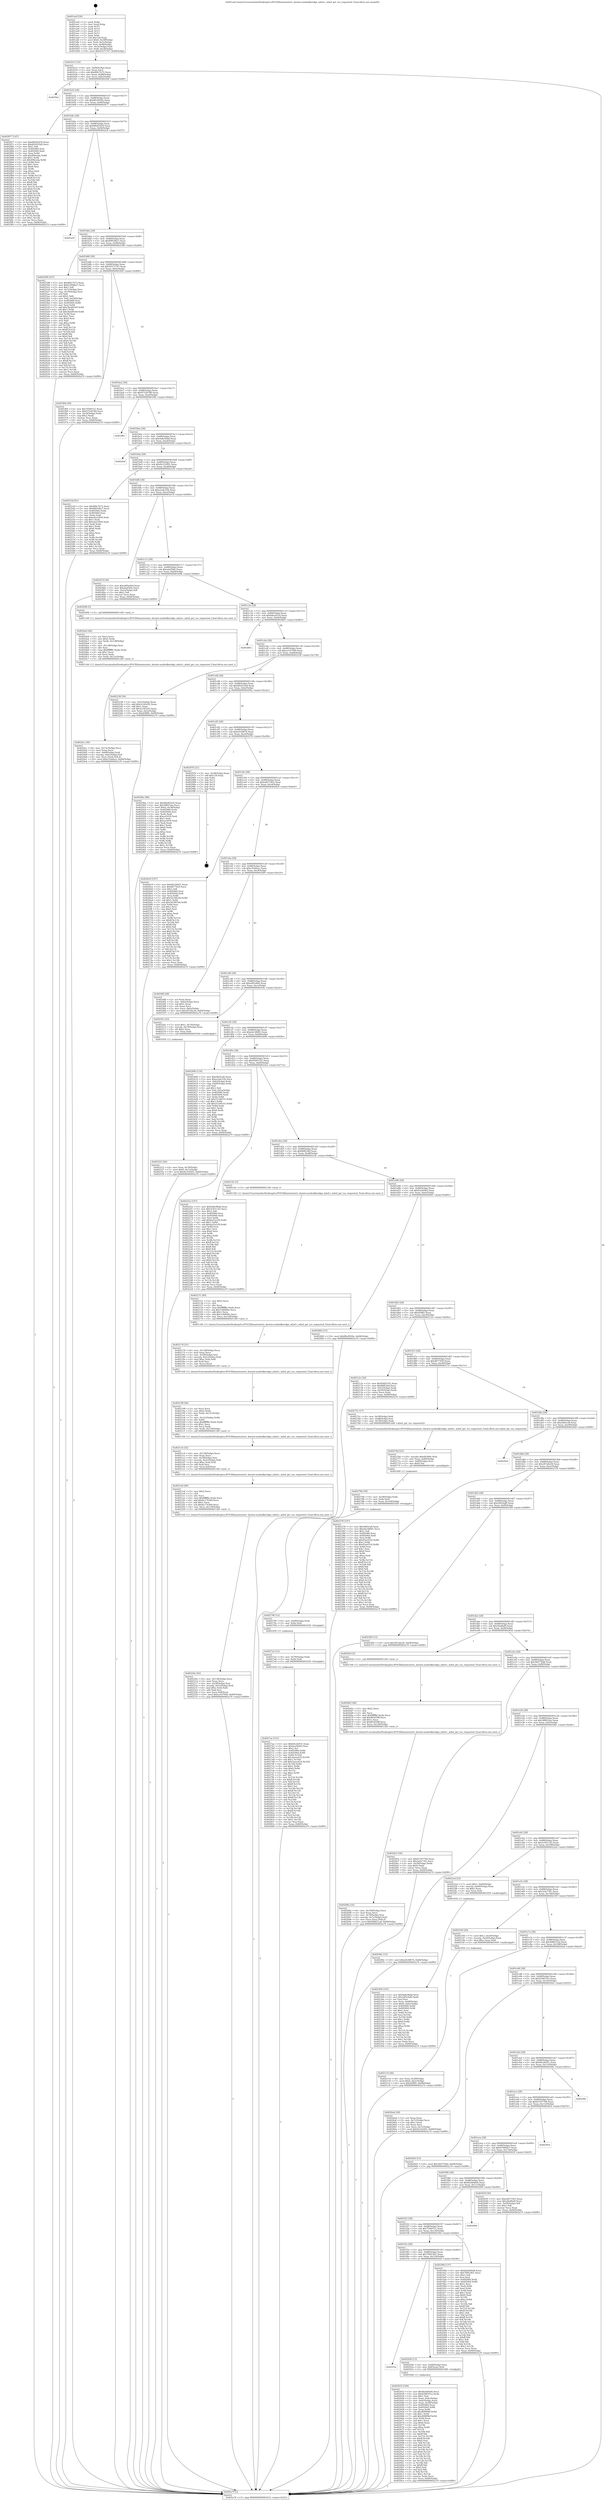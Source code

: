 digraph "0x401ae0" {
  label = "0x401ae0 (/mnt/c/Users/mathe/Desktop/tcc/POCII/binaries/extr_darwin-xnubsdkernkpi_mbuf.c_mbuf_get_tso_requested_Final-ollvm.out::main(0))"
  labelloc = "t"
  node[shape=record]

  Entry [label="",width=0.3,height=0.3,shape=circle,fillcolor=black,style=filled]
  "0x401b12" [label="{
     0x401b12 [32]\l
     | [instrs]\l
     &nbsp;&nbsp;0x401b12 \<+6\>: mov -0x84(%rbp),%eax\l
     &nbsp;&nbsp;0x401b18 \<+2\>: mov %eax,%ecx\l
     &nbsp;&nbsp;0x401b1a \<+6\>: sub $0x80fc7b72,%ecx\l
     &nbsp;&nbsp;0x401b20 \<+6\>: mov %eax,-0x88(%rbp)\l
     &nbsp;&nbsp;0x401b26 \<+6\>: mov %ecx,-0x8c(%rbp)\l
     &nbsp;&nbsp;0x401b2c \<+6\>: je 00000000004029ef \<main+0xf0f\>\l
  }"]
  "0x4029ef" [label="{
     0x4029ef\l
  }", style=dashed]
  "0x401b32" [label="{
     0x401b32 [28]\l
     | [instrs]\l
     &nbsp;&nbsp;0x401b32 \<+5\>: jmp 0000000000401b37 \<main+0x57\>\l
     &nbsp;&nbsp;0x401b37 \<+6\>: mov -0x88(%rbp),%eax\l
     &nbsp;&nbsp;0x401b3d \<+5\>: sub $0x86c0930e,%eax\l
     &nbsp;&nbsp;0x401b42 \<+6\>: mov %eax,-0x90(%rbp)\l
     &nbsp;&nbsp;0x401b48 \<+6\>: je 0000000000402877 \<main+0xd97\>\l
  }"]
  Exit [label="",width=0.3,height=0.3,shape=circle,fillcolor=black,style=filled,peripheries=2]
  "0x402877" [label="{
     0x402877 [147]\l
     | [instrs]\l
     &nbsp;&nbsp;0x402877 \<+5\>: mov $0x89e83429,%eax\l
     &nbsp;&nbsp;0x40287c \<+5\>: mov $0xd02433a8,%ecx\l
     &nbsp;&nbsp;0x402881 \<+2\>: mov $0x1,%dl\l
     &nbsp;&nbsp;0x402883 \<+7\>: mov 0x405060,%esi\l
     &nbsp;&nbsp;0x40288a \<+7\>: mov 0x405064,%edi\l
     &nbsp;&nbsp;0x402891 \<+3\>: mov %esi,%r8d\l
     &nbsp;&nbsp;0x402894 \<+7\>: add $0x494ceda,%r8d\l
     &nbsp;&nbsp;0x40289b \<+4\>: sub $0x1,%r8d\l
     &nbsp;&nbsp;0x40289f \<+7\>: sub $0x494ceda,%r8d\l
     &nbsp;&nbsp;0x4028a6 \<+4\>: imul %r8d,%esi\l
     &nbsp;&nbsp;0x4028aa \<+3\>: and $0x1,%esi\l
     &nbsp;&nbsp;0x4028ad \<+3\>: cmp $0x0,%esi\l
     &nbsp;&nbsp;0x4028b0 \<+4\>: sete %r9b\l
     &nbsp;&nbsp;0x4028b4 \<+3\>: cmp $0xa,%edi\l
     &nbsp;&nbsp;0x4028b7 \<+4\>: setl %r10b\l
     &nbsp;&nbsp;0x4028bb \<+3\>: mov %r9b,%r11b\l
     &nbsp;&nbsp;0x4028be \<+4\>: xor $0xff,%r11b\l
     &nbsp;&nbsp;0x4028c2 \<+3\>: mov %r10b,%bl\l
     &nbsp;&nbsp;0x4028c5 \<+3\>: xor $0xff,%bl\l
     &nbsp;&nbsp;0x4028c8 \<+3\>: xor $0x0,%dl\l
     &nbsp;&nbsp;0x4028cb \<+3\>: mov %r11b,%r14b\l
     &nbsp;&nbsp;0x4028ce \<+4\>: and $0x0,%r14b\l
     &nbsp;&nbsp;0x4028d2 \<+3\>: and %dl,%r9b\l
     &nbsp;&nbsp;0x4028d5 \<+3\>: mov %bl,%r15b\l
     &nbsp;&nbsp;0x4028d8 \<+4\>: and $0x0,%r15b\l
     &nbsp;&nbsp;0x4028dc \<+3\>: and %dl,%r10b\l
     &nbsp;&nbsp;0x4028df \<+3\>: or %r9b,%r14b\l
     &nbsp;&nbsp;0x4028e2 \<+3\>: or %r10b,%r15b\l
     &nbsp;&nbsp;0x4028e5 \<+3\>: xor %r15b,%r14b\l
     &nbsp;&nbsp;0x4028e8 \<+3\>: or %bl,%r11b\l
     &nbsp;&nbsp;0x4028eb \<+4\>: xor $0xff,%r11b\l
     &nbsp;&nbsp;0x4028ef \<+3\>: or $0x0,%dl\l
     &nbsp;&nbsp;0x4028f2 \<+3\>: and %dl,%r11b\l
     &nbsp;&nbsp;0x4028f5 \<+3\>: or %r11b,%r14b\l
     &nbsp;&nbsp;0x4028f8 \<+4\>: test $0x1,%r14b\l
     &nbsp;&nbsp;0x4028fc \<+3\>: cmovne %ecx,%eax\l
     &nbsp;&nbsp;0x4028ff \<+6\>: mov %eax,-0x84(%rbp)\l
     &nbsp;&nbsp;0x402905 \<+5\>: jmp 0000000000402a70 \<main+0xf90\>\l
  }"]
  "0x401b4e" [label="{
     0x401b4e [28]\l
     | [instrs]\l
     &nbsp;&nbsp;0x401b4e \<+5\>: jmp 0000000000401b53 \<main+0x73\>\l
     &nbsp;&nbsp;0x401b53 \<+6\>: mov -0x88(%rbp),%eax\l
     &nbsp;&nbsp;0x401b59 \<+5\>: sub $0x89e83429,%eax\l
     &nbsp;&nbsp;0x401b5e \<+6\>: mov %eax,-0x94(%rbp)\l
     &nbsp;&nbsp;0x401b64 \<+6\>: je 0000000000402a5f \<main+0xf7f\>\l
  }"]
  "0x4027ae" [label="{
     0x4027ae [151]\l
     | [instrs]\l
     &nbsp;&nbsp;0x4027ae \<+5\>: mov $0x60c2b931,%eax\l
     &nbsp;&nbsp;0x4027b3 \<+5\>: mov $0xfea5b942,%esi\l
     &nbsp;&nbsp;0x4027b8 \<+2\>: mov $0x1,%cl\l
     &nbsp;&nbsp;0x4027ba \<+8\>: mov 0x405060,%r8d\l
     &nbsp;&nbsp;0x4027c2 \<+8\>: mov 0x405064,%r9d\l
     &nbsp;&nbsp;0x4027ca \<+3\>: mov %r8d,%r10d\l
     &nbsp;&nbsp;0x4027cd \<+7\>: sub $0x3aeea410,%r10d\l
     &nbsp;&nbsp;0x4027d4 \<+4\>: sub $0x1,%r10d\l
     &nbsp;&nbsp;0x4027d8 \<+7\>: add $0x3aeea410,%r10d\l
     &nbsp;&nbsp;0x4027df \<+4\>: imul %r10d,%r8d\l
     &nbsp;&nbsp;0x4027e3 \<+4\>: and $0x1,%r8d\l
     &nbsp;&nbsp;0x4027e7 \<+4\>: cmp $0x0,%r8d\l
     &nbsp;&nbsp;0x4027eb \<+4\>: sete %r11b\l
     &nbsp;&nbsp;0x4027ef \<+4\>: cmp $0xa,%r9d\l
     &nbsp;&nbsp;0x4027f3 \<+3\>: setl %bl\l
     &nbsp;&nbsp;0x4027f6 \<+3\>: mov %r11b,%r14b\l
     &nbsp;&nbsp;0x4027f9 \<+4\>: xor $0xff,%r14b\l
     &nbsp;&nbsp;0x4027fd \<+3\>: mov %bl,%r15b\l
     &nbsp;&nbsp;0x402800 \<+4\>: xor $0xff,%r15b\l
     &nbsp;&nbsp;0x402804 \<+3\>: xor $0x1,%cl\l
     &nbsp;&nbsp;0x402807 \<+3\>: mov %r14b,%r12b\l
     &nbsp;&nbsp;0x40280a \<+4\>: and $0xff,%r12b\l
     &nbsp;&nbsp;0x40280e \<+3\>: and %cl,%r11b\l
     &nbsp;&nbsp;0x402811 \<+3\>: mov %r15b,%r13b\l
     &nbsp;&nbsp;0x402814 \<+4\>: and $0xff,%r13b\l
     &nbsp;&nbsp;0x402818 \<+2\>: and %cl,%bl\l
     &nbsp;&nbsp;0x40281a \<+3\>: or %r11b,%r12b\l
     &nbsp;&nbsp;0x40281d \<+3\>: or %bl,%r13b\l
     &nbsp;&nbsp;0x402820 \<+3\>: xor %r13b,%r12b\l
     &nbsp;&nbsp;0x402823 \<+3\>: or %r15b,%r14b\l
     &nbsp;&nbsp;0x402826 \<+4\>: xor $0xff,%r14b\l
     &nbsp;&nbsp;0x40282a \<+3\>: or $0x1,%cl\l
     &nbsp;&nbsp;0x40282d \<+3\>: and %cl,%r14b\l
     &nbsp;&nbsp;0x402830 \<+3\>: or %r14b,%r12b\l
     &nbsp;&nbsp;0x402833 \<+4\>: test $0x1,%r12b\l
     &nbsp;&nbsp;0x402837 \<+3\>: cmovne %esi,%eax\l
     &nbsp;&nbsp;0x40283a \<+6\>: mov %eax,-0x84(%rbp)\l
     &nbsp;&nbsp;0x402840 \<+5\>: jmp 0000000000402a70 \<main+0xf90\>\l
  }"]
  "0x402a5f" [label="{
     0x402a5f\l
  }", style=dashed]
  "0x401b6a" [label="{
     0x401b6a [28]\l
     | [instrs]\l
     &nbsp;&nbsp;0x401b6a \<+5\>: jmp 0000000000401b6f \<main+0x8f\>\l
     &nbsp;&nbsp;0x401b6f \<+6\>: mov -0x88(%rbp),%eax\l
     &nbsp;&nbsp;0x401b75 \<+5\>: sub $0x89f106e7,%eax\l
     &nbsp;&nbsp;0x401b7a \<+6\>: mov %eax,-0x98(%rbp)\l
     &nbsp;&nbsp;0x401b80 \<+6\>: je 0000000000402598 \<main+0xab8\>\l
  }"]
  "0x4027a2" [label="{
     0x4027a2 [12]\l
     | [instrs]\l
     &nbsp;&nbsp;0x4027a2 \<+4\>: mov -0x78(%rbp),%rdx\l
     &nbsp;&nbsp;0x4027a6 \<+3\>: mov %rdx,%rdi\l
     &nbsp;&nbsp;0x4027a9 \<+5\>: call 0000000000401030 \<free@plt\>\l
     | [calls]\l
     &nbsp;&nbsp;0x401030 \{1\} (unknown)\l
  }"]
  "0x402598" [label="{
     0x402598 [167]\l
     | [instrs]\l
     &nbsp;&nbsp;0x402598 \<+5\>: mov $0x80fc7b72,%eax\l
     &nbsp;&nbsp;0x40259d \<+5\>: mov $0x619966e7,%ecx\l
     &nbsp;&nbsp;0x4025a2 \<+2\>: mov $0x1,%dl\l
     &nbsp;&nbsp;0x4025a4 \<+3\>: mov -0x7c(%rbp),%esi\l
     &nbsp;&nbsp;0x4025a7 \<+3\>: cmp -0x70(%rbp),%esi\l
     &nbsp;&nbsp;0x4025aa \<+4\>: setl %dil\l
     &nbsp;&nbsp;0x4025ae \<+4\>: and $0x1,%dil\l
     &nbsp;&nbsp;0x4025b2 \<+4\>: mov %dil,-0x29(%rbp)\l
     &nbsp;&nbsp;0x4025b6 \<+7\>: mov 0x405060,%esi\l
     &nbsp;&nbsp;0x4025bd \<+8\>: mov 0x405064,%r8d\l
     &nbsp;&nbsp;0x4025c5 \<+3\>: mov %esi,%r9d\l
     &nbsp;&nbsp;0x4025c8 \<+7\>: add $0x3bed9169,%r9d\l
     &nbsp;&nbsp;0x4025cf \<+4\>: sub $0x1,%r9d\l
     &nbsp;&nbsp;0x4025d3 \<+7\>: sub $0x3bed9169,%r9d\l
     &nbsp;&nbsp;0x4025da \<+4\>: imul %r9d,%esi\l
     &nbsp;&nbsp;0x4025de \<+3\>: and $0x1,%esi\l
     &nbsp;&nbsp;0x4025e1 \<+3\>: cmp $0x0,%esi\l
     &nbsp;&nbsp;0x4025e4 \<+4\>: sete %dil\l
     &nbsp;&nbsp;0x4025e8 \<+4\>: cmp $0xa,%r8d\l
     &nbsp;&nbsp;0x4025ec \<+4\>: setl %r10b\l
     &nbsp;&nbsp;0x4025f0 \<+3\>: mov %dil,%r11b\l
     &nbsp;&nbsp;0x4025f3 \<+4\>: xor $0xff,%r11b\l
     &nbsp;&nbsp;0x4025f7 \<+3\>: mov %r10b,%bl\l
     &nbsp;&nbsp;0x4025fa \<+3\>: xor $0xff,%bl\l
     &nbsp;&nbsp;0x4025fd \<+3\>: xor $0x0,%dl\l
     &nbsp;&nbsp;0x402600 \<+3\>: mov %r11b,%r14b\l
     &nbsp;&nbsp;0x402603 \<+4\>: and $0x0,%r14b\l
     &nbsp;&nbsp;0x402607 \<+3\>: and %dl,%dil\l
     &nbsp;&nbsp;0x40260a \<+3\>: mov %bl,%r15b\l
     &nbsp;&nbsp;0x40260d \<+4\>: and $0x0,%r15b\l
     &nbsp;&nbsp;0x402611 \<+3\>: and %dl,%r10b\l
     &nbsp;&nbsp;0x402614 \<+3\>: or %dil,%r14b\l
     &nbsp;&nbsp;0x402617 \<+3\>: or %r10b,%r15b\l
     &nbsp;&nbsp;0x40261a \<+3\>: xor %r15b,%r14b\l
     &nbsp;&nbsp;0x40261d \<+3\>: or %bl,%r11b\l
     &nbsp;&nbsp;0x402620 \<+4\>: xor $0xff,%r11b\l
     &nbsp;&nbsp;0x402624 \<+3\>: or $0x0,%dl\l
     &nbsp;&nbsp;0x402627 \<+3\>: and %dl,%r11b\l
     &nbsp;&nbsp;0x40262a \<+3\>: or %r11b,%r14b\l
     &nbsp;&nbsp;0x40262d \<+4\>: test $0x1,%r14b\l
     &nbsp;&nbsp;0x402631 \<+3\>: cmovne %ecx,%eax\l
     &nbsp;&nbsp;0x402634 \<+6\>: mov %eax,-0x84(%rbp)\l
     &nbsp;&nbsp;0x40263a \<+5\>: jmp 0000000000402a70 \<main+0xf90\>\l
  }"]
  "0x401b86" [label="{
     0x401b86 [28]\l
     | [instrs]\l
     &nbsp;&nbsp;0x401b86 \<+5\>: jmp 0000000000401b8b \<main+0xab\>\l
     &nbsp;&nbsp;0x401b8b \<+6\>: mov -0x88(%rbp),%eax\l
     &nbsp;&nbsp;0x401b91 \<+5\>: sub $0x91b75747,%eax\l
     &nbsp;&nbsp;0x401b96 \<+6\>: mov %eax,-0x9c(%rbp)\l
     &nbsp;&nbsp;0x401b9c \<+6\>: je 0000000000401f64 \<main+0x484\>\l
  }"]
  "0x402796" [label="{
     0x402796 [12]\l
     | [instrs]\l
     &nbsp;&nbsp;0x402796 \<+4\>: mov -0x68(%rbp),%rdx\l
     &nbsp;&nbsp;0x40279a \<+3\>: mov %rdx,%rdi\l
     &nbsp;&nbsp;0x40279d \<+5\>: call 0000000000401030 \<free@plt\>\l
     | [calls]\l
     &nbsp;&nbsp;0x401030 \{1\} (unknown)\l
  }"]
  "0x401f64" [label="{
     0x401f64 [30]\l
     | [instrs]\l
     &nbsp;&nbsp;0x401f64 \<+5\>: mov $0x7f3607e1,%eax\l
     &nbsp;&nbsp;0x401f69 \<+5\>: mov $0x97520780,%ecx\l
     &nbsp;&nbsp;0x401f6e \<+3\>: mov -0x34(%rbp),%edx\l
     &nbsp;&nbsp;0x401f71 \<+3\>: cmp $0x2,%edx\l
     &nbsp;&nbsp;0x401f74 \<+3\>: cmovne %ecx,%eax\l
     &nbsp;&nbsp;0x401f77 \<+6\>: mov %eax,-0x84(%rbp)\l
     &nbsp;&nbsp;0x401f7d \<+5\>: jmp 0000000000402a70 \<main+0xf90\>\l
  }"]
  "0x401ba2" [label="{
     0x401ba2 [28]\l
     | [instrs]\l
     &nbsp;&nbsp;0x401ba2 \<+5\>: jmp 0000000000401ba7 \<main+0xc7\>\l
     &nbsp;&nbsp;0x401ba7 \<+6\>: mov -0x88(%rbp),%eax\l
     &nbsp;&nbsp;0x401bad \<+5\>: sub $0x97520780,%eax\l
     &nbsp;&nbsp;0x401bb2 \<+6\>: mov %eax,-0xa0(%rbp)\l
     &nbsp;&nbsp;0x401bb8 \<+6\>: je 0000000000401f82 \<main+0x4a2\>\l
  }"]
  "0x402a70" [label="{
     0x402a70 [5]\l
     | [instrs]\l
     &nbsp;&nbsp;0x402a70 \<+5\>: jmp 0000000000401b12 \<main+0x32\>\l
  }"]
  "0x401ae0" [label="{
     0x401ae0 [50]\l
     | [instrs]\l
     &nbsp;&nbsp;0x401ae0 \<+1\>: push %rbp\l
     &nbsp;&nbsp;0x401ae1 \<+3\>: mov %rsp,%rbp\l
     &nbsp;&nbsp;0x401ae4 \<+2\>: push %r15\l
     &nbsp;&nbsp;0x401ae6 \<+2\>: push %r14\l
     &nbsp;&nbsp;0x401ae8 \<+2\>: push %r13\l
     &nbsp;&nbsp;0x401aea \<+2\>: push %r12\l
     &nbsp;&nbsp;0x401aec \<+1\>: push %rbx\l
     &nbsp;&nbsp;0x401aed \<+7\>: sub $0x128,%rsp\l
     &nbsp;&nbsp;0x401af4 \<+7\>: movl $0x0,-0x38(%rbp)\l
     &nbsp;&nbsp;0x401afb \<+3\>: mov %edi,-0x3c(%rbp)\l
     &nbsp;&nbsp;0x401afe \<+4\>: mov %rsi,-0x48(%rbp)\l
     &nbsp;&nbsp;0x401b02 \<+3\>: mov -0x3c(%rbp),%edi\l
     &nbsp;&nbsp;0x401b05 \<+3\>: mov %edi,-0x34(%rbp)\l
     &nbsp;&nbsp;0x401b08 \<+10\>: movl $0x91b75747,-0x84(%rbp)\l
  }"]
  "0x402784" [label="{
     0x402784 [18]\l
     | [instrs]\l
     &nbsp;&nbsp;0x402784 \<+4\>: mov -0x58(%rbp),%rdx\l
     &nbsp;&nbsp;0x402788 \<+3\>: mov %rdx,%rdi\l
     &nbsp;&nbsp;0x40278b \<+6\>: mov %eax,-0x144(%rbp)\l
     &nbsp;&nbsp;0x402791 \<+5\>: call 0000000000401030 \<free@plt\>\l
     | [calls]\l
     &nbsp;&nbsp;0x401030 \{1\} (unknown)\l
  }"]
  "0x401f82" [label="{
     0x401f82\l
  }", style=dashed]
  "0x401bbe" [label="{
     0x401bbe [28]\l
     | [instrs]\l
     &nbsp;&nbsp;0x401bbe \<+5\>: jmp 0000000000401bc3 \<main+0xe3\>\l
     &nbsp;&nbsp;0x401bc3 \<+6\>: mov -0x88(%rbp),%eax\l
     &nbsp;&nbsp;0x401bc9 \<+5\>: sub $0x9a8c96dd,%eax\l
     &nbsp;&nbsp;0x401bce \<+6\>: mov %eax,-0xa4(%rbp)\l
     &nbsp;&nbsp;0x401bd4 \<+6\>: je 00000000004029af \<main+0xecf\>\l
  }"]
  "0x40276d" [label="{
     0x40276d [23]\l
     | [instrs]\l
     &nbsp;&nbsp;0x40276d \<+10\>: movabs $0x4030b6,%rdi\l
     &nbsp;&nbsp;0x402777 \<+3\>: mov %eax,-0x80(%rbp)\l
     &nbsp;&nbsp;0x40277a \<+3\>: mov -0x80(%rbp),%esi\l
     &nbsp;&nbsp;0x40277d \<+2\>: mov $0x0,%al\l
     &nbsp;&nbsp;0x40277f \<+5\>: call 0000000000401040 \<printf@plt\>\l
     | [calls]\l
     &nbsp;&nbsp;0x401040 \{1\} (unknown)\l
  }"]
  "0x4029af" [label="{
     0x4029af\l
  }", style=dashed]
  "0x401bda" [label="{
     0x401bda [28]\l
     | [instrs]\l
     &nbsp;&nbsp;0x401bda \<+5\>: jmp 0000000000401bdf \<main+0xff\>\l
     &nbsp;&nbsp;0x401bdf \<+6\>: mov -0x88(%rbp),%eax\l
     &nbsp;&nbsp;0x401be5 \<+5\>: sub $0x9e332491,%eax\l
     &nbsp;&nbsp;0x401bea \<+6\>: mov %eax,-0xa8(%rbp)\l
     &nbsp;&nbsp;0x401bf0 \<+6\>: je 000000000040253d \<main+0xa5d\>\l
  }"]
  "0x40268a" [label="{
     0x40268a [35]\l
     | [instrs]\l
     &nbsp;&nbsp;0x40268a \<+6\>: mov -0x140(%rbp),%ecx\l
     &nbsp;&nbsp;0x402690 \<+3\>: imul %eax,%ecx\l
     &nbsp;&nbsp;0x402693 \<+4\>: mov -0x78(%rbp),%rsi\l
     &nbsp;&nbsp;0x402697 \<+4\>: movslq -0x7c(%rbp),%rdi\l
     &nbsp;&nbsp;0x40269b \<+3\>: mov %ecx,(%rsi,%rdi,4)\l
     &nbsp;&nbsp;0x40269e \<+10\>: movl $0x408631ad,-0x84(%rbp)\l
     &nbsp;&nbsp;0x4026a8 \<+5\>: jmp 0000000000402a70 \<main+0xf90\>\l
  }"]
  "0x40253d" [label="{
     0x40253d [91]\l
     | [instrs]\l
     &nbsp;&nbsp;0x40253d \<+5\>: mov $0x80fc7b72,%eax\l
     &nbsp;&nbsp;0x402542 \<+5\>: mov $0x89f106e7,%ecx\l
     &nbsp;&nbsp;0x402547 \<+7\>: mov 0x405060,%edx\l
     &nbsp;&nbsp;0x40254e \<+7\>: mov 0x405064,%esi\l
     &nbsp;&nbsp;0x402555 \<+2\>: mov %edx,%edi\l
     &nbsp;&nbsp;0x402557 \<+6\>: sub $0xedca5404,%edi\l
     &nbsp;&nbsp;0x40255d \<+3\>: sub $0x1,%edi\l
     &nbsp;&nbsp;0x402560 \<+6\>: add $0xedca5404,%edi\l
     &nbsp;&nbsp;0x402566 \<+3\>: imul %edi,%edx\l
     &nbsp;&nbsp;0x402569 \<+3\>: and $0x1,%edx\l
     &nbsp;&nbsp;0x40256c \<+3\>: cmp $0x0,%edx\l
     &nbsp;&nbsp;0x40256f \<+4\>: sete %r8b\l
     &nbsp;&nbsp;0x402573 \<+3\>: cmp $0xa,%esi\l
     &nbsp;&nbsp;0x402576 \<+4\>: setl %r9b\l
     &nbsp;&nbsp;0x40257a \<+3\>: mov %r8b,%r10b\l
     &nbsp;&nbsp;0x40257d \<+3\>: and %r9b,%r10b\l
     &nbsp;&nbsp;0x402580 \<+3\>: xor %r9b,%r8b\l
     &nbsp;&nbsp;0x402583 \<+3\>: or %r8b,%r10b\l
     &nbsp;&nbsp;0x402586 \<+4\>: test $0x1,%r10b\l
     &nbsp;&nbsp;0x40258a \<+3\>: cmovne %ecx,%eax\l
     &nbsp;&nbsp;0x40258d \<+6\>: mov %eax,-0x84(%rbp)\l
     &nbsp;&nbsp;0x402593 \<+5\>: jmp 0000000000402a70 \<main+0xf90\>\l
  }"]
  "0x401bf6" [label="{
     0x401bf6 [28]\l
     | [instrs]\l
     &nbsp;&nbsp;0x401bf6 \<+5\>: jmp 0000000000401bfb \<main+0x11b\>\l
     &nbsp;&nbsp;0x401bfb \<+6\>: mov -0x88(%rbp),%eax\l
     &nbsp;&nbsp;0x401c01 \<+5\>: sub $0xa2adc52b,%eax\l
     &nbsp;&nbsp;0x401c06 \<+6\>: mov %eax,-0xac(%rbp)\l
     &nbsp;&nbsp;0x401c0c \<+6\>: je 000000000040247d \<main+0x99d\>\l
  }"]
  "0x402662" [label="{
     0x402662 [40]\l
     | [instrs]\l
     &nbsp;&nbsp;0x402662 \<+5\>: mov $0x2,%ecx\l
     &nbsp;&nbsp;0x402667 \<+1\>: cltd\l
     &nbsp;&nbsp;0x402668 \<+2\>: idiv %ecx\l
     &nbsp;&nbsp;0x40266a \<+6\>: imul $0xfffffffe,%edx,%ecx\l
     &nbsp;&nbsp;0x402670 \<+6\>: add $0xf83459ff,%ecx\l
     &nbsp;&nbsp;0x402676 \<+3\>: add $0x1,%ecx\l
     &nbsp;&nbsp;0x402679 \<+6\>: sub $0xf83459ff,%ecx\l
     &nbsp;&nbsp;0x40267f \<+6\>: mov %ecx,-0x140(%rbp)\l
     &nbsp;&nbsp;0x402685 \<+5\>: call 0000000000401160 \<next_i\>\l
     | [calls]\l
     &nbsp;&nbsp;0x401160 \{1\} (/mnt/c/Users/mathe/Desktop/tcc/POCII/binaries/extr_darwin-xnubsdkernkpi_mbuf.c_mbuf_get_tso_requested_Final-ollvm.out::next_i)\l
  }"]
  "0x40247d" [label="{
     0x40247d [30]\l
     | [instrs]\l
     &nbsp;&nbsp;0x40247d \<+5\>: mov $0xe6f5e40d,%eax\l
     &nbsp;&nbsp;0x402482 \<+5\>: mov $0xabaf56fc,%ecx\l
     &nbsp;&nbsp;0x402487 \<+3\>: mov -0x2a(%rbp),%dl\l
     &nbsp;&nbsp;0x40248a \<+3\>: test $0x1,%dl\l
     &nbsp;&nbsp;0x40248d \<+3\>: cmovne %ecx,%eax\l
     &nbsp;&nbsp;0x402490 \<+6\>: mov %eax,-0x84(%rbp)\l
     &nbsp;&nbsp;0x402496 \<+5\>: jmp 0000000000402a70 \<main+0xf90\>\l
  }"]
  "0x401c12" [label="{
     0x401c12 [28]\l
     | [instrs]\l
     &nbsp;&nbsp;0x401c12 \<+5\>: jmp 0000000000401c17 \<main+0x137\>\l
     &nbsp;&nbsp;0x401c17 \<+6\>: mov -0x88(%rbp),%eax\l
     &nbsp;&nbsp;0x401c1d \<+5\>: sub $0xabaf56fc,%eax\l
     &nbsp;&nbsp;0x401c22 \<+6\>: mov %eax,-0xb0(%rbp)\l
     &nbsp;&nbsp;0x401c28 \<+6\>: je 000000000040249b \<main+0x9bb\>\l
  }"]
  "0x402523" [label="{
     0x402523 [26]\l
     | [instrs]\l
     &nbsp;&nbsp;0x402523 \<+4\>: mov %rax,-0x78(%rbp)\l
     &nbsp;&nbsp;0x402527 \<+7\>: movl $0x0,-0x7c(%rbp)\l
     &nbsp;&nbsp;0x40252e \<+10\>: movl $0x9e332491,-0x84(%rbp)\l
     &nbsp;&nbsp;0x402538 \<+5\>: jmp 0000000000402a70 \<main+0xf90\>\l
  }"]
  "0x40249b" [label="{
     0x40249b [5]\l
     | [instrs]\l
     &nbsp;&nbsp;0x40249b \<+5\>: call 0000000000401160 \<next_i\>\l
     | [calls]\l
     &nbsp;&nbsp;0x401160 \{1\} (/mnt/c/Users/mathe/Desktop/tcc/POCII/binaries/extr_darwin-xnubsdkernkpi_mbuf.c_mbuf_get_tso_requested_Final-ollvm.out::next_i)\l
  }"]
  "0x401c2e" [label="{
     0x401c2e [28]\l
     | [instrs]\l
     &nbsp;&nbsp;0x401c2e \<+5\>: jmp 0000000000401c33 \<main+0x153\>\l
     &nbsp;&nbsp;0x401c33 \<+6\>: mov -0x88(%rbp),%eax\l
     &nbsp;&nbsp;0x401c39 \<+5\>: sub $0xbdacd516,%eax\l
     &nbsp;&nbsp;0x401c3e \<+6\>: mov %eax,-0xb4(%rbp)\l
     &nbsp;&nbsp;0x401c44 \<+6\>: je 0000000000402863 \<main+0xd83\>\l
  }"]
  "0x4024cc" [label="{
     0x4024cc [36]\l
     | [instrs]\l
     &nbsp;&nbsp;0x4024cc \<+6\>: mov -0x13c(%rbp),%ecx\l
     &nbsp;&nbsp;0x4024d2 \<+3\>: imul %eax,%ecx\l
     &nbsp;&nbsp;0x4024d5 \<+4\>: mov -0x68(%rbp),%rdi\l
     &nbsp;&nbsp;0x4024d9 \<+4\>: movslq -0x6c(%rbp),%r8\l
     &nbsp;&nbsp;0x4024dd \<+4\>: mov %ecx,(%rdi,%r8,4)\l
     &nbsp;&nbsp;0x4024e1 \<+10\>: movl $0xe35ddacc,-0x84(%rbp)\l
     &nbsp;&nbsp;0x4024eb \<+5\>: jmp 0000000000402a70 \<main+0xf90\>\l
  }"]
  "0x402863" [label="{
     0x402863\l
  }", style=dashed]
  "0x401c4a" [label="{
     0x401c4a [28]\l
     | [instrs]\l
     &nbsp;&nbsp;0x401c4a \<+5\>: jmp 0000000000401c4f \<main+0x16f\>\l
     &nbsp;&nbsp;0x401c4f \<+6\>: mov -0x88(%rbp),%eax\l
     &nbsp;&nbsp;0x401c55 \<+5\>: sub $0xce107049,%eax\l
     &nbsp;&nbsp;0x401c5a \<+6\>: mov %eax,-0xb8(%rbp)\l
     &nbsp;&nbsp;0x401c60 \<+6\>: je 0000000000402238 \<main+0x758\>\l
  }"]
  "0x4024a0" [label="{
     0x4024a0 [44]\l
     | [instrs]\l
     &nbsp;&nbsp;0x4024a0 \<+2\>: xor %ecx,%ecx\l
     &nbsp;&nbsp;0x4024a2 \<+5\>: mov $0x2,%edx\l
     &nbsp;&nbsp;0x4024a7 \<+6\>: mov %edx,-0x138(%rbp)\l
     &nbsp;&nbsp;0x4024ad \<+1\>: cltd\l
     &nbsp;&nbsp;0x4024ae \<+6\>: mov -0x138(%rbp),%esi\l
     &nbsp;&nbsp;0x4024b4 \<+2\>: idiv %esi\l
     &nbsp;&nbsp;0x4024b6 \<+6\>: imul $0xfffffffe,%edx,%edx\l
     &nbsp;&nbsp;0x4024bc \<+3\>: sub $0x1,%ecx\l
     &nbsp;&nbsp;0x4024bf \<+2\>: sub %ecx,%edx\l
     &nbsp;&nbsp;0x4024c1 \<+6\>: mov %edx,-0x13c(%rbp)\l
     &nbsp;&nbsp;0x4024c7 \<+5\>: call 0000000000401160 \<next_i\>\l
     | [calls]\l
     &nbsp;&nbsp;0x401160 \{1\} (/mnt/c/Users/mathe/Desktop/tcc/POCII/binaries/extr_darwin-xnubsdkernkpi_mbuf.c_mbuf_get_tso_requested_Final-ollvm.out::next_i)\l
  }"]
  "0x402238" [label="{
     0x402238 [34]\l
     | [instrs]\l
     &nbsp;&nbsp;0x402238 \<+3\>: mov -0x5c(%rbp),%eax\l
     &nbsp;&nbsp;0x40223b \<+5\>: add $0x2c545c02,%eax\l
     &nbsp;&nbsp;0x402240 \<+3\>: add $0x1,%eax\l
     &nbsp;&nbsp;0x402243 \<+5\>: sub $0x2c545c02,%eax\l
     &nbsp;&nbsp;0x402248 \<+3\>: mov %eax,-0x5c(%rbp)\l
     &nbsp;&nbsp;0x40224b \<+10\>: movl $0xd5f8f5,-0x84(%rbp)\l
     &nbsp;&nbsp;0x402255 \<+5\>: jmp 0000000000402a70 \<main+0xf90\>\l
  }"]
  "0x401c66" [label="{
     0x401c66 [28]\l
     | [instrs]\l
     &nbsp;&nbsp;0x401c66 \<+5\>: jmp 0000000000401c6b \<main+0x18b\>\l
     &nbsp;&nbsp;0x401c6b \<+6\>: mov -0x88(%rbp),%eax\l
     &nbsp;&nbsp;0x401c71 \<+5\>: sub $0xd02433a8,%eax\l
     &nbsp;&nbsp;0x401c76 \<+6\>: mov %eax,-0xbc(%rbp)\l
     &nbsp;&nbsp;0x401c7c \<+6\>: je 000000000040290a \<main+0xe2a\>\l
  }"]
  "0x402304" [label="{
     0x402304 [101]\l
     | [instrs]\l
     &nbsp;&nbsp;0x402304 \<+5\>: mov $0x9a8c96dd,%ecx\l
     &nbsp;&nbsp;0x402309 \<+5\>: mov $0x2df3cbd6,%edx\l
     &nbsp;&nbsp;0x40230e \<+2\>: xor %esi,%esi\l
     &nbsp;&nbsp;0x402310 \<+4\>: mov %rax,-0x68(%rbp)\l
     &nbsp;&nbsp;0x402314 \<+7\>: movl $0x0,-0x6c(%rbp)\l
     &nbsp;&nbsp;0x40231b \<+8\>: mov 0x405060,%r8d\l
     &nbsp;&nbsp;0x402323 \<+8\>: mov 0x405064,%r9d\l
     &nbsp;&nbsp;0x40232b \<+3\>: sub $0x1,%esi\l
     &nbsp;&nbsp;0x40232e \<+3\>: mov %r8d,%r10d\l
     &nbsp;&nbsp;0x402331 \<+3\>: add %esi,%r10d\l
     &nbsp;&nbsp;0x402334 \<+4\>: imul %r10d,%r8d\l
     &nbsp;&nbsp;0x402338 \<+4\>: and $0x1,%r8d\l
     &nbsp;&nbsp;0x40233c \<+4\>: cmp $0x0,%r8d\l
     &nbsp;&nbsp;0x402340 \<+4\>: sete %r11b\l
     &nbsp;&nbsp;0x402344 \<+4\>: cmp $0xa,%r9d\l
     &nbsp;&nbsp;0x402348 \<+3\>: setl %bl\l
     &nbsp;&nbsp;0x40234b \<+3\>: mov %r11b,%r14b\l
     &nbsp;&nbsp;0x40234e \<+3\>: and %bl,%r14b\l
     &nbsp;&nbsp;0x402351 \<+3\>: xor %bl,%r11b\l
     &nbsp;&nbsp;0x402354 \<+3\>: or %r11b,%r14b\l
     &nbsp;&nbsp;0x402357 \<+4\>: test $0x1,%r14b\l
     &nbsp;&nbsp;0x40235b \<+3\>: cmovne %edx,%ecx\l
     &nbsp;&nbsp;0x40235e \<+6\>: mov %ecx,-0x84(%rbp)\l
     &nbsp;&nbsp;0x402364 \<+5\>: jmp 0000000000402a70 \<main+0xf90\>\l
  }"]
  "0x40290a" [label="{
     0x40290a [98]\l
     | [instrs]\l
     &nbsp;&nbsp;0x40290a \<+5\>: mov $0x89e83429,%eax\l
     &nbsp;&nbsp;0x40290f \<+5\>: mov $0x38f053ae,%ecx\l
     &nbsp;&nbsp;0x402914 \<+7\>: movl $0x0,-0x38(%rbp)\l
     &nbsp;&nbsp;0x40291b \<+7\>: mov 0x405060,%edx\l
     &nbsp;&nbsp;0x402922 \<+7\>: mov 0x405064,%esi\l
     &nbsp;&nbsp;0x402929 \<+2\>: mov %edx,%edi\l
     &nbsp;&nbsp;0x40292b \<+6\>: sub $0xea5459,%edi\l
     &nbsp;&nbsp;0x402931 \<+3\>: sub $0x1,%edi\l
     &nbsp;&nbsp;0x402934 \<+6\>: add $0xea5459,%edi\l
     &nbsp;&nbsp;0x40293a \<+3\>: imul %edi,%edx\l
     &nbsp;&nbsp;0x40293d \<+3\>: and $0x1,%edx\l
     &nbsp;&nbsp;0x402940 \<+3\>: cmp $0x0,%edx\l
     &nbsp;&nbsp;0x402943 \<+4\>: sete %r8b\l
     &nbsp;&nbsp;0x402947 \<+3\>: cmp $0xa,%esi\l
     &nbsp;&nbsp;0x40294a \<+4\>: setl %r9b\l
     &nbsp;&nbsp;0x40294e \<+3\>: mov %r8b,%r10b\l
     &nbsp;&nbsp;0x402951 \<+3\>: and %r9b,%r10b\l
     &nbsp;&nbsp;0x402954 \<+3\>: xor %r9b,%r8b\l
     &nbsp;&nbsp;0x402957 \<+3\>: or %r8b,%r10b\l
     &nbsp;&nbsp;0x40295a \<+4\>: test $0x1,%r10b\l
     &nbsp;&nbsp;0x40295e \<+3\>: cmovne %ecx,%eax\l
     &nbsp;&nbsp;0x402961 \<+6\>: mov %eax,-0x84(%rbp)\l
     &nbsp;&nbsp;0x402967 \<+5\>: jmp 0000000000402a70 \<main+0xf90\>\l
  }"]
  "0x401c82" [label="{
     0x401c82 [28]\l
     | [instrs]\l
     &nbsp;&nbsp;0x401c82 \<+5\>: jmp 0000000000401c87 \<main+0x1a7\>\l
     &nbsp;&nbsp;0x401c87 \<+6\>: mov -0x88(%rbp),%eax\l
     &nbsp;&nbsp;0x401c8d \<+5\>: sub $0xd3c0f674,%eax\l
     &nbsp;&nbsp;0x401c92 \<+6\>: mov %eax,-0xc0(%rbp)\l
     &nbsp;&nbsp;0x401c98 \<+6\>: je 000000000040297b \<main+0xe9b\>\l
  }"]
  "0x40220e" [label="{
     0x40220e [42]\l
     | [instrs]\l
     &nbsp;&nbsp;0x40220e \<+6\>: mov -0x134(%rbp),%ecx\l
     &nbsp;&nbsp;0x402214 \<+3\>: imul %eax,%ecx\l
     &nbsp;&nbsp;0x402217 \<+4\>: mov -0x58(%rbp),%rsi\l
     &nbsp;&nbsp;0x40221b \<+4\>: movslq -0x5c(%rbp),%rdi\l
     &nbsp;&nbsp;0x40221f \<+4\>: imul $0xc,%rdi,%rdi\l
     &nbsp;&nbsp;0x402223 \<+3\>: add %rdi,%rsi\l
     &nbsp;&nbsp;0x402226 \<+3\>: mov %ecx,0x8(%rsi)\l
     &nbsp;&nbsp;0x402229 \<+10\>: movl $0xce107049,-0x84(%rbp)\l
     &nbsp;&nbsp;0x402233 \<+5\>: jmp 0000000000402a70 \<main+0xf90\>\l
  }"]
  "0x40297b" [label="{
     0x40297b [21]\l
     | [instrs]\l
     &nbsp;&nbsp;0x40297b \<+3\>: mov -0x38(%rbp),%eax\l
     &nbsp;&nbsp;0x40297e \<+7\>: add $0x128,%rsp\l
     &nbsp;&nbsp;0x402985 \<+1\>: pop %rbx\l
     &nbsp;&nbsp;0x402986 \<+2\>: pop %r12\l
     &nbsp;&nbsp;0x402988 \<+2\>: pop %r13\l
     &nbsp;&nbsp;0x40298a \<+2\>: pop %r14\l
     &nbsp;&nbsp;0x40298c \<+2\>: pop %r15\l
     &nbsp;&nbsp;0x40298e \<+1\>: pop %rbp\l
     &nbsp;&nbsp;0x40298f \<+1\>: ret\l
  }"]
  "0x401c9e" [label="{
     0x401c9e [28]\l
     | [instrs]\l
     &nbsp;&nbsp;0x401c9e \<+5\>: jmp 0000000000401ca3 \<main+0x1c3\>\l
     &nbsp;&nbsp;0x401ca3 \<+6\>: mov -0x88(%rbp),%eax\l
     &nbsp;&nbsp;0x401ca9 \<+5\>: sub $0xe06719e5,%eax\l
     &nbsp;&nbsp;0x401cae \<+6\>: mov %eax,-0xc4(%rbp)\l
     &nbsp;&nbsp;0x401cb4 \<+6\>: je 00000000004026c9 \<main+0xbe9\>\l
  }"]
  "0x4021e6" [label="{
     0x4021e6 [40]\l
     | [instrs]\l
     &nbsp;&nbsp;0x4021e6 \<+5\>: mov $0x2,%ecx\l
     &nbsp;&nbsp;0x4021eb \<+1\>: cltd\l
     &nbsp;&nbsp;0x4021ec \<+2\>: idiv %ecx\l
     &nbsp;&nbsp;0x4021ee \<+6\>: imul $0xfffffffe,%edx,%ecx\l
     &nbsp;&nbsp;0x4021f4 \<+6\>: add $0x8c174369,%ecx\l
     &nbsp;&nbsp;0x4021fa \<+3\>: add $0x1,%ecx\l
     &nbsp;&nbsp;0x4021fd \<+6\>: sub $0x8c174369,%ecx\l
     &nbsp;&nbsp;0x402203 \<+6\>: mov %ecx,-0x134(%rbp)\l
     &nbsp;&nbsp;0x402209 \<+5\>: call 0000000000401160 \<next_i\>\l
     | [calls]\l
     &nbsp;&nbsp;0x401160 \{1\} (/mnt/c/Users/mathe/Desktop/tcc/POCII/binaries/extr_darwin-xnubsdkernkpi_mbuf.c_mbuf_get_tso_requested_Final-ollvm.out::next_i)\l
  }"]
  "0x4026c9" [label="{
     0x4026c9 [147]\l
     | [instrs]\l
     &nbsp;&nbsp;0x4026c9 \<+5\>: mov $0x60c2b931,%eax\l
     &nbsp;&nbsp;0x4026ce \<+5\>: mov $0xd877450,%ecx\l
     &nbsp;&nbsp;0x4026d3 \<+2\>: mov $0x1,%dl\l
     &nbsp;&nbsp;0x4026d5 \<+7\>: mov 0x405060,%esi\l
     &nbsp;&nbsp;0x4026dc \<+7\>: mov 0x405064,%edi\l
     &nbsp;&nbsp;0x4026e3 \<+3\>: mov %esi,%r8d\l
     &nbsp;&nbsp;0x4026e6 \<+7\>: add $0x5410810d,%r8d\l
     &nbsp;&nbsp;0x4026ed \<+4\>: sub $0x1,%r8d\l
     &nbsp;&nbsp;0x4026f1 \<+7\>: sub $0x5410810d,%r8d\l
     &nbsp;&nbsp;0x4026f8 \<+4\>: imul %r8d,%esi\l
     &nbsp;&nbsp;0x4026fc \<+3\>: and $0x1,%esi\l
     &nbsp;&nbsp;0x4026ff \<+3\>: cmp $0x0,%esi\l
     &nbsp;&nbsp;0x402702 \<+4\>: sete %r9b\l
     &nbsp;&nbsp;0x402706 \<+3\>: cmp $0xa,%edi\l
     &nbsp;&nbsp;0x402709 \<+4\>: setl %r10b\l
     &nbsp;&nbsp;0x40270d \<+3\>: mov %r9b,%r11b\l
     &nbsp;&nbsp;0x402710 \<+4\>: xor $0xff,%r11b\l
     &nbsp;&nbsp;0x402714 \<+3\>: mov %r10b,%bl\l
     &nbsp;&nbsp;0x402717 \<+3\>: xor $0xff,%bl\l
     &nbsp;&nbsp;0x40271a \<+3\>: xor $0x0,%dl\l
     &nbsp;&nbsp;0x40271d \<+3\>: mov %r11b,%r14b\l
     &nbsp;&nbsp;0x402720 \<+4\>: and $0x0,%r14b\l
     &nbsp;&nbsp;0x402724 \<+3\>: and %dl,%r9b\l
     &nbsp;&nbsp;0x402727 \<+3\>: mov %bl,%r15b\l
     &nbsp;&nbsp;0x40272a \<+4\>: and $0x0,%r15b\l
     &nbsp;&nbsp;0x40272e \<+3\>: and %dl,%r10b\l
     &nbsp;&nbsp;0x402731 \<+3\>: or %r9b,%r14b\l
     &nbsp;&nbsp;0x402734 \<+3\>: or %r10b,%r15b\l
     &nbsp;&nbsp;0x402737 \<+3\>: xor %r15b,%r14b\l
     &nbsp;&nbsp;0x40273a \<+3\>: or %bl,%r11b\l
     &nbsp;&nbsp;0x40273d \<+4\>: xor $0xff,%r11b\l
     &nbsp;&nbsp;0x402741 \<+3\>: or $0x0,%dl\l
     &nbsp;&nbsp;0x402744 \<+3\>: and %dl,%r11b\l
     &nbsp;&nbsp;0x402747 \<+3\>: or %r11b,%r14b\l
     &nbsp;&nbsp;0x40274a \<+4\>: test $0x1,%r14b\l
     &nbsp;&nbsp;0x40274e \<+3\>: cmovne %ecx,%eax\l
     &nbsp;&nbsp;0x402751 \<+6\>: mov %eax,-0x84(%rbp)\l
     &nbsp;&nbsp;0x402757 \<+5\>: jmp 0000000000402a70 \<main+0xf90\>\l
  }"]
  "0x401cba" [label="{
     0x401cba [28]\l
     | [instrs]\l
     &nbsp;&nbsp;0x401cba \<+5\>: jmp 0000000000401cbf \<main+0x1df\>\l
     &nbsp;&nbsp;0x401cbf \<+6\>: mov -0x88(%rbp),%eax\l
     &nbsp;&nbsp;0x401cc5 \<+5\>: sub $0xe35ddacc,%eax\l
     &nbsp;&nbsp;0x401cca \<+6\>: mov %eax,-0xc8(%rbp)\l
     &nbsp;&nbsp;0x401cd0 \<+6\>: je 00000000004024f0 \<main+0xa10\>\l
  }"]
  "0x4021c6" [label="{
     0x4021c6 [32]\l
     | [instrs]\l
     &nbsp;&nbsp;0x4021c6 \<+6\>: mov -0x130(%rbp),%ecx\l
     &nbsp;&nbsp;0x4021cc \<+3\>: imul %eax,%ecx\l
     &nbsp;&nbsp;0x4021cf \<+4\>: mov -0x58(%rbp),%rsi\l
     &nbsp;&nbsp;0x4021d3 \<+4\>: movslq -0x5c(%rbp),%rdi\l
     &nbsp;&nbsp;0x4021d7 \<+4\>: imul $0xc,%rdi,%rdi\l
     &nbsp;&nbsp;0x4021db \<+3\>: add %rdi,%rsi\l
     &nbsp;&nbsp;0x4021de \<+3\>: mov %ecx,0x4(%rsi)\l
     &nbsp;&nbsp;0x4021e1 \<+5\>: call 0000000000401160 \<next_i\>\l
     | [calls]\l
     &nbsp;&nbsp;0x401160 \{1\} (/mnt/c/Users/mathe/Desktop/tcc/POCII/binaries/extr_darwin-xnubsdkernkpi_mbuf.c_mbuf_get_tso_requested_Final-ollvm.out::next_i)\l
  }"]
  "0x4024f0" [label="{
     0x4024f0 [28]\l
     | [instrs]\l
     &nbsp;&nbsp;0x4024f0 \<+2\>: xor %eax,%eax\l
     &nbsp;&nbsp;0x4024f2 \<+3\>: mov -0x6c(%rbp),%ecx\l
     &nbsp;&nbsp;0x4024f5 \<+3\>: sub $0x1,%eax\l
     &nbsp;&nbsp;0x4024f8 \<+2\>: sub %eax,%ecx\l
     &nbsp;&nbsp;0x4024fa \<+3\>: mov %ecx,-0x6c(%rbp)\l
     &nbsp;&nbsp;0x4024fd \<+10\>: movl $0x287a8a34,-0x84(%rbp)\l
     &nbsp;&nbsp;0x402507 \<+5\>: jmp 0000000000402a70 \<main+0xf90\>\l
  }"]
  "0x401cd6" [label="{
     0x401cd6 [28]\l
     | [instrs]\l
     &nbsp;&nbsp;0x401cd6 \<+5\>: jmp 0000000000401cdb \<main+0x1fb\>\l
     &nbsp;&nbsp;0x401cdb \<+6\>: mov -0x88(%rbp),%eax\l
     &nbsp;&nbsp;0x401ce1 \<+5\>: sub $0xe6f5e40d,%eax\l
     &nbsp;&nbsp;0x401ce6 \<+6\>: mov %eax,-0xcc(%rbp)\l
     &nbsp;&nbsp;0x401cec \<+6\>: je 000000000040250c \<main+0xa2c\>\l
  }"]
  "0x402198" [label="{
     0x402198 [46]\l
     | [instrs]\l
     &nbsp;&nbsp;0x402198 \<+2\>: xor %ecx,%ecx\l
     &nbsp;&nbsp;0x40219a \<+5\>: mov $0x2,%edx\l
     &nbsp;&nbsp;0x40219f \<+6\>: mov %edx,-0x12c(%rbp)\l
     &nbsp;&nbsp;0x4021a5 \<+1\>: cltd\l
     &nbsp;&nbsp;0x4021a6 \<+7\>: mov -0x12c(%rbp),%r8d\l
     &nbsp;&nbsp;0x4021ad \<+3\>: idiv %r8d\l
     &nbsp;&nbsp;0x4021b0 \<+6\>: imul $0xfffffffe,%edx,%edx\l
     &nbsp;&nbsp;0x4021b6 \<+3\>: sub $0x1,%ecx\l
     &nbsp;&nbsp;0x4021b9 \<+2\>: sub %ecx,%edx\l
     &nbsp;&nbsp;0x4021bb \<+6\>: mov %edx,-0x130(%rbp)\l
     &nbsp;&nbsp;0x4021c1 \<+5\>: call 0000000000401160 \<next_i\>\l
     | [calls]\l
     &nbsp;&nbsp;0x401160 \{1\} (/mnt/c/Users/mathe/Desktop/tcc/POCII/binaries/extr_darwin-xnubsdkernkpi_mbuf.c_mbuf_get_tso_requested_Final-ollvm.out::next_i)\l
  }"]
  "0x40250c" [label="{
     0x40250c [23]\l
     | [instrs]\l
     &nbsp;&nbsp;0x40250c \<+7\>: movl $0x1,-0x70(%rbp)\l
     &nbsp;&nbsp;0x402513 \<+4\>: movslq -0x70(%rbp),%rax\l
     &nbsp;&nbsp;0x402517 \<+4\>: shl $0x2,%rax\l
     &nbsp;&nbsp;0x40251b \<+3\>: mov %rax,%rdi\l
     &nbsp;&nbsp;0x40251e \<+5\>: call 0000000000401050 \<malloc@plt\>\l
     | [calls]\l
     &nbsp;&nbsp;0x401050 \{1\} (unknown)\l
  }"]
  "0x401cf2" [label="{
     0x401cf2 [28]\l
     | [instrs]\l
     &nbsp;&nbsp;0x401cf2 \<+5\>: jmp 0000000000401cf7 \<main+0x217\>\l
     &nbsp;&nbsp;0x401cf7 \<+6\>: mov -0x88(%rbp),%eax\l
     &nbsp;&nbsp;0x401cfd \<+5\>: sub $0xebc58681,%eax\l
     &nbsp;&nbsp;0x401d02 \<+6\>: mov %eax,-0xd0(%rbp)\l
     &nbsp;&nbsp;0x401d08 \<+6\>: je 000000000040240b \<main+0x92b\>\l
  }"]
  "0x402179" [label="{
     0x402179 [31]\l
     | [instrs]\l
     &nbsp;&nbsp;0x402179 \<+6\>: mov -0x128(%rbp),%ecx\l
     &nbsp;&nbsp;0x40217f \<+3\>: imul %eax,%ecx\l
     &nbsp;&nbsp;0x402182 \<+4\>: mov -0x58(%rbp),%rsi\l
     &nbsp;&nbsp;0x402186 \<+4\>: movslq -0x5c(%rbp),%rdi\l
     &nbsp;&nbsp;0x40218a \<+4\>: imul $0xc,%rdi,%rdi\l
     &nbsp;&nbsp;0x40218e \<+3\>: add %rdi,%rsi\l
     &nbsp;&nbsp;0x402191 \<+2\>: mov %ecx,(%rsi)\l
     &nbsp;&nbsp;0x402193 \<+5\>: call 0000000000401160 \<next_i\>\l
     | [calls]\l
     &nbsp;&nbsp;0x401160 \{1\} (/mnt/c/Users/mathe/Desktop/tcc/POCII/binaries/extr_darwin-xnubsdkernkpi_mbuf.c_mbuf_get_tso_requested_Final-ollvm.out::next_i)\l
  }"]
  "0x40240b" [label="{
     0x40240b [114]\l
     | [instrs]\l
     &nbsp;&nbsp;0x40240b \<+5\>: mov $0xe8d3ca8,%eax\l
     &nbsp;&nbsp;0x402410 \<+5\>: mov $0xa2adc52b,%ecx\l
     &nbsp;&nbsp;0x402415 \<+3\>: mov -0x6c(%rbp),%edx\l
     &nbsp;&nbsp;0x402418 \<+3\>: cmp -0x60(%rbp),%edx\l
     &nbsp;&nbsp;0x40241b \<+4\>: setl %sil\l
     &nbsp;&nbsp;0x40241f \<+4\>: and $0x1,%sil\l
     &nbsp;&nbsp;0x402423 \<+4\>: mov %sil,-0x2a(%rbp)\l
     &nbsp;&nbsp;0x402427 \<+7\>: mov 0x405060,%edx\l
     &nbsp;&nbsp;0x40242e \<+7\>: mov 0x405064,%edi\l
     &nbsp;&nbsp;0x402435 \<+3\>: mov %edx,%r8d\l
     &nbsp;&nbsp;0x402438 \<+7\>: sub $0x55146555,%r8d\l
     &nbsp;&nbsp;0x40243f \<+4\>: sub $0x1,%r8d\l
     &nbsp;&nbsp;0x402443 \<+7\>: add $0x55146555,%r8d\l
     &nbsp;&nbsp;0x40244a \<+4\>: imul %r8d,%edx\l
     &nbsp;&nbsp;0x40244e \<+3\>: and $0x1,%edx\l
     &nbsp;&nbsp;0x402451 \<+3\>: cmp $0x0,%edx\l
     &nbsp;&nbsp;0x402454 \<+4\>: sete %sil\l
     &nbsp;&nbsp;0x402458 \<+3\>: cmp $0xa,%edi\l
     &nbsp;&nbsp;0x40245b \<+4\>: setl %r9b\l
     &nbsp;&nbsp;0x40245f \<+3\>: mov %sil,%r10b\l
     &nbsp;&nbsp;0x402462 \<+3\>: and %r9b,%r10b\l
     &nbsp;&nbsp;0x402465 \<+3\>: xor %r9b,%sil\l
     &nbsp;&nbsp;0x402468 \<+3\>: or %sil,%r10b\l
     &nbsp;&nbsp;0x40246b \<+4\>: test $0x1,%r10b\l
     &nbsp;&nbsp;0x40246f \<+3\>: cmovne %ecx,%eax\l
     &nbsp;&nbsp;0x402472 \<+6\>: mov %eax,-0x84(%rbp)\l
     &nbsp;&nbsp;0x402478 \<+5\>: jmp 0000000000402a70 \<main+0xf90\>\l
  }"]
  "0x401d0e" [label="{
     0x401d0e [28]\l
     | [instrs]\l
     &nbsp;&nbsp;0x401d0e \<+5\>: jmp 0000000000401d13 \<main+0x233\>\l
     &nbsp;&nbsp;0x401d13 \<+6\>: mov -0x88(%rbp),%eax\l
     &nbsp;&nbsp;0x401d19 \<+5\>: sub $0xf5695191,%eax\l
     &nbsp;&nbsp;0x401d1e \<+6\>: mov %eax,-0xd4(%rbp)\l
     &nbsp;&nbsp;0x401d24 \<+6\>: je 000000000040225a \<main+0x77a\>\l
  }"]
  "0x402151" [label="{
     0x402151 [40]\l
     | [instrs]\l
     &nbsp;&nbsp;0x402151 \<+5\>: mov $0x2,%ecx\l
     &nbsp;&nbsp;0x402156 \<+1\>: cltd\l
     &nbsp;&nbsp;0x402157 \<+2\>: idiv %ecx\l
     &nbsp;&nbsp;0x402159 \<+6\>: imul $0xfffffffe,%edx,%ecx\l
     &nbsp;&nbsp;0x40215f \<+6\>: sub $0x1260bf4c,%ecx\l
     &nbsp;&nbsp;0x402165 \<+3\>: add $0x1,%ecx\l
     &nbsp;&nbsp;0x402168 \<+6\>: add $0x1260bf4c,%ecx\l
     &nbsp;&nbsp;0x40216e \<+6\>: mov %ecx,-0x128(%rbp)\l
     &nbsp;&nbsp;0x402174 \<+5\>: call 0000000000401160 \<next_i\>\l
     | [calls]\l
     &nbsp;&nbsp;0x401160 \{1\} (/mnt/c/Users/mathe/Desktop/tcc/POCII/binaries/extr_darwin-xnubsdkernkpi_mbuf.c_mbuf_get_tso_requested_Final-ollvm.out::next_i)\l
  }"]
  "0x40225a" [label="{
     0x40225a [147]\l
     | [instrs]\l
     &nbsp;&nbsp;0x40225a \<+5\>: mov $0x9a8c96dd,%eax\l
     &nbsp;&nbsp;0x40225f \<+5\>: mov $0x3c951142,%ecx\l
     &nbsp;&nbsp;0x402264 \<+2\>: mov $0x1,%dl\l
     &nbsp;&nbsp;0x402266 \<+7\>: mov 0x405060,%esi\l
     &nbsp;&nbsp;0x40226d \<+7\>: mov 0x405064,%edi\l
     &nbsp;&nbsp;0x402274 \<+3\>: mov %esi,%r8d\l
     &nbsp;&nbsp;0x402277 \<+7\>: add $0xba35a1f9,%r8d\l
     &nbsp;&nbsp;0x40227e \<+4\>: sub $0x1,%r8d\l
     &nbsp;&nbsp;0x402282 \<+7\>: sub $0xba35a1f9,%r8d\l
     &nbsp;&nbsp;0x402289 \<+4\>: imul %r8d,%esi\l
     &nbsp;&nbsp;0x40228d \<+3\>: and $0x1,%esi\l
     &nbsp;&nbsp;0x402290 \<+3\>: cmp $0x0,%esi\l
     &nbsp;&nbsp;0x402293 \<+4\>: sete %r9b\l
     &nbsp;&nbsp;0x402297 \<+3\>: cmp $0xa,%edi\l
     &nbsp;&nbsp;0x40229a \<+4\>: setl %r10b\l
     &nbsp;&nbsp;0x40229e \<+3\>: mov %r9b,%r11b\l
     &nbsp;&nbsp;0x4022a1 \<+4\>: xor $0xff,%r11b\l
     &nbsp;&nbsp;0x4022a5 \<+3\>: mov %r10b,%bl\l
     &nbsp;&nbsp;0x4022a8 \<+3\>: xor $0xff,%bl\l
     &nbsp;&nbsp;0x4022ab \<+3\>: xor $0x0,%dl\l
     &nbsp;&nbsp;0x4022ae \<+3\>: mov %r11b,%r14b\l
     &nbsp;&nbsp;0x4022b1 \<+4\>: and $0x0,%r14b\l
     &nbsp;&nbsp;0x4022b5 \<+3\>: and %dl,%r9b\l
     &nbsp;&nbsp;0x4022b8 \<+3\>: mov %bl,%r15b\l
     &nbsp;&nbsp;0x4022bb \<+4\>: and $0x0,%r15b\l
     &nbsp;&nbsp;0x4022bf \<+3\>: and %dl,%r10b\l
     &nbsp;&nbsp;0x4022c2 \<+3\>: or %r9b,%r14b\l
     &nbsp;&nbsp;0x4022c5 \<+3\>: or %r10b,%r15b\l
     &nbsp;&nbsp;0x4022c8 \<+3\>: xor %r15b,%r14b\l
     &nbsp;&nbsp;0x4022cb \<+3\>: or %bl,%r11b\l
     &nbsp;&nbsp;0x4022ce \<+4\>: xor $0xff,%r11b\l
     &nbsp;&nbsp;0x4022d2 \<+3\>: or $0x0,%dl\l
     &nbsp;&nbsp;0x4022d5 \<+3\>: and %dl,%r11b\l
     &nbsp;&nbsp;0x4022d8 \<+3\>: or %r11b,%r14b\l
     &nbsp;&nbsp;0x4022db \<+4\>: test $0x1,%r14b\l
     &nbsp;&nbsp;0x4022df \<+3\>: cmovne %ecx,%eax\l
     &nbsp;&nbsp;0x4022e2 \<+6\>: mov %eax,-0x84(%rbp)\l
     &nbsp;&nbsp;0x4022e8 \<+5\>: jmp 0000000000402a70 \<main+0xf90\>\l
  }"]
  "0x401d2a" [label="{
     0x401d2a [28]\l
     | [instrs]\l
     &nbsp;&nbsp;0x401d2a \<+5\>: jmp 0000000000401d2f \<main+0x24f\>\l
     &nbsp;&nbsp;0x401d2f \<+6\>: mov -0x88(%rbp),%eax\l
     &nbsp;&nbsp;0x401d35 \<+5\>: sub $0xfbff224d,%eax\l
     &nbsp;&nbsp;0x401d3a \<+6\>: mov %eax,-0xd8(%rbp)\l
     &nbsp;&nbsp;0x401d40 \<+6\>: je 000000000040214c \<main+0x66c\>\l
  }"]
  "0x402114" [label="{
     0x402114 [26]\l
     | [instrs]\l
     &nbsp;&nbsp;0x402114 \<+4\>: mov %rax,-0x58(%rbp)\l
     &nbsp;&nbsp;0x402118 \<+7\>: movl $0x0,-0x5c(%rbp)\l
     &nbsp;&nbsp;0x40211f \<+10\>: movl $0xd5f8f5,-0x84(%rbp)\l
     &nbsp;&nbsp;0x402129 \<+5\>: jmp 0000000000402a70 \<main+0xf90\>\l
  }"]
  "0x40214c" [label="{
     0x40214c [5]\l
     | [instrs]\l
     &nbsp;&nbsp;0x40214c \<+5\>: call 0000000000401160 \<next_i\>\l
     | [calls]\l
     &nbsp;&nbsp;0x401160 \{1\} (/mnt/c/Users/mathe/Desktop/tcc/POCII/binaries/extr_darwin-xnubsdkernkpi_mbuf.c_mbuf_get_tso_requested_Final-ollvm.out::next_i)\l
  }"]
  "0x401d46" [label="{
     0x401d46 [28]\l
     | [instrs]\l
     &nbsp;&nbsp;0x401d46 \<+5\>: jmp 0000000000401d4b \<main+0x26b\>\l
     &nbsp;&nbsp;0x401d4b \<+6\>: mov -0x88(%rbp),%eax\l
     &nbsp;&nbsp;0x401d51 \<+5\>: sub $0xfea5b942,%eax\l
     &nbsp;&nbsp;0x401d56 \<+6\>: mov %eax,-0xdc(%rbp)\l
     &nbsp;&nbsp;0x401d5c \<+6\>: je 0000000000402845 \<main+0xd65\>\l
  }"]
  "0x402033" [label="{
     0x402033 [160]\l
     | [instrs]\l
     &nbsp;&nbsp;0x402033 \<+5\>: mov $0x6b2b66d4,%ecx\l
     &nbsp;&nbsp;0x402038 \<+5\>: mov $0x4208191a,%edx\l
     &nbsp;&nbsp;0x40203d \<+3\>: mov $0x1,%sil\l
     &nbsp;&nbsp;0x402040 \<+3\>: mov %eax,-0x4c(%rbp)\l
     &nbsp;&nbsp;0x402043 \<+3\>: mov -0x4c(%rbp),%eax\l
     &nbsp;&nbsp;0x402046 \<+3\>: mov %eax,-0x30(%rbp)\l
     &nbsp;&nbsp;0x402049 \<+7\>: mov 0x405060,%eax\l
     &nbsp;&nbsp;0x402050 \<+8\>: mov 0x405064,%r8d\l
     &nbsp;&nbsp;0x402058 \<+3\>: mov %eax,%r9d\l
     &nbsp;&nbsp;0x40205b \<+7\>: sub $0x40f4f9bf,%r9d\l
     &nbsp;&nbsp;0x402062 \<+4\>: sub $0x1,%r9d\l
     &nbsp;&nbsp;0x402066 \<+7\>: add $0x40f4f9bf,%r9d\l
     &nbsp;&nbsp;0x40206d \<+4\>: imul %r9d,%eax\l
     &nbsp;&nbsp;0x402071 \<+3\>: and $0x1,%eax\l
     &nbsp;&nbsp;0x402074 \<+3\>: cmp $0x0,%eax\l
     &nbsp;&nbsp;0x402077 \<+4\>: sete %r10b\l
     &nbsp;&nbsp;0x40207b \<+4\>: cmp $0xa,%r8d\l
     &nbsp;&nbsp;0x40207f \<+4\>: setl %r11b\l
     &nbsp;&nbsp;0x402083 \<+3\>: mov %r10b,%bl\l
     &nbsp;&nbsp;0x402086 \<+3\>: xor $0xff,%bl\l
     &nbsp;&nbsp;0x402089 \<+3\>: mov %r11b,%r14b\l
     &nbsp;&nbsp;0x40208c \<+4\>: xor $0xff,%r14b\l
     &nbsp;&nbsp;0x402090 \<+4\>: xor $0x0,%sil\l
     &nbsp;&nbsp;0x402094 \<+3\>: mov %bl,%r15b\l
     &nbsp;&nbsp;0x402097 \<+4\>: and $0x0,%r15b\l
     &nbsp;&nbsp;0x40209b \<+3\>: and %sil,%r10b\l
     &nbsp;&nbsp;0x40209e \<+3\>: mov %r14b,%r12b\l
     &nbsp;&nbsp;0x4020a1 \<+4\>: and $0x0,%r12b\l
     &nbsp;&nbsp;0x4020a5 \<+3\>: and %sil,%r11b\l
     &nbsp;&nbsp;0x4020a8 \<+3\>: or %r10b,%r15b\l
     &nbsp;&nbsp;0x4020ab \<+3\>: or %r11b,%r12b\l
     &nbsp;&nbsp;0x4020ae \<+3\>: xor %r12b,%r15b\l
     &nbsp;&nbsp;0x4020b1 \<+3\>: or %r14b,%bl\l
     &nbsp;&nbsp;0x4020b4 \<+3\>: xor $0xff,%bl\l
     &nbsp;&nbsp;0x4020b7 \<+4\>: or $0x0,%sil\l
     &nbsp;&nbsp;0x4020bb \<+3\>: and %sil,%bl\l
     &nbsp;&nbsp;0x4020be \<+3\>: or %bl,%r15b\l
     &nbsp;&nbsp;0x4020c1 \<+4\>: test $0x1,%r15b\l
     &nbsp;&nbsp;0x4020c5 \<+3\>: cmovne %edx,%ecx\l
     &nbsp;&nbsp;0x4020c8 \<+6\>: mov %ecx,-0x84(%rbp)\l
     &nbsp;&nbsp;0x4020ce \<+5\>: jmp 0000000000402a70 \<main+0xf90\>\l
  }"]
  "0x402845" [label="{
     0x402845 [15]\l
     | [instrs]\l
     &nbsp;&nbsp;0x402845 \<+10\>: movl $0x86c0930e,-0x84(%rbp)\l
     &nbsp;&nbsp;0x40284f \<+5\>: jmp 0000000000402a70 \<main+0xf90\>\l
  }"]
  "0x401d62" [label="{
     0x401d62 [28]\l
     | [instrs]\l
     &nbsp;&nbsp;0x401d62 \<+5\>: jmp 0000000000401d67 \<main+0x287\>\l
     &nbsp;&nbsp;0x401d67 \<+6\>: mov -0x88(%rbp),%eax\l
     &nbsp;&nbsp;0x401d6d \<+5\>: sub $0xd5f8f5,%eax\l
     &nbsp;&nbsp;0x401d72 \<+6\>: mov %eax,-0xe0(%rbp)\l
     &nbsp;&nbsp;0x401d78 \<+6\>: je 000000000040212e \<main+0x64e\>\l
  }"]
  "0x401f5a" [label="{
     0x401f5a\l
  }", style=dashed]
  "0x40212e" [label="{
     0x40212e [30]\l
     | [instrs]\l
     &nbsp;&nbsp;0x40212e \<+5\>: mov $0xf5695191,%eax\l
     &nbsp;&nbsp;0x402133 \<+5\>: mov $0xfbff224d,%ecx\l
     &nbsp;&nbsp;0x402138 \<+3\>: mov -0x5c(%rbp),%edx\l
     &nbsp;&nbsp;0x40213b \<+3\>: cmp -0x50(%rbp),%edx\l
     &nbsp;&nbsp;0x40213e \<+3\>: cmovl %ecx,%eax\l
     &nbsp;&nbsp;0x402141 \<+6\>: mov %eax,-0x84(%rbp)\l
     &nbsp;&nbsp;0x402147 \<+5\>: jmp 0000000000402a70 \<main+0xf90\>\l
  }"]
  "0x401d7e" [label="{
     0x401d7e [28]\l
     | [instrs]\l
     &nbsp;&nbsp;0x401d7e \<+5\>: jmp 0000000000401d83 \<main+0x2a3\>\l
     &nbsp;&nbsp;0x401d83 \<+6\>: mov -0x88(%rbp),%eax\l
     &nbsp;&nbsp;0x401d89 \<+5\>: sub $0xd877450,%eax\l
     &nbsp;&nbsp;0x401d8e \<+6\>: mov %eax,-0xe4(%rbp)\l
     &nbsp;&nbsp;0x401d94 \<+6\>: je 000000000040275c \<main+0xc7c\>\l
  }"]
  "0x402026" [label="{
     0x402026 [13]\l
     | [instrs]\l
     &nbsp;&nbsp;0x402026 \<+4\>: mov -0x48(%rbp),%rax\l
     &nbsp;&nbsp;0x40202a \<+4\>: mov 0x8(%rax),%rdi\l
     &nbsp;&nbsp;0x40202e \<+5\>: call 0000000000401060 \<atoi@plt\>\l
     | [calls]\l
     &nbsp;&nbsp;0x401060 \{1\} (unknown)\l
  }"]
  "0x40275c" [label="{
     0x40275c [17]\l
     | [instrs]\l
     &nbsp;&nbsp;0x40275c \<+4\>: mov -0x58(%rbp),%rdi\l
     &nbsp;&nbsp;0x402760 \<+4\>: mov -0x68(%rbp),%rsi\l
     &nbsp;&nbsp;0x402764 \<+4\>: mov -0x78(%rbp),%rdx\l
     &nbsp;&nbsp;0x402768 \<+5\>: call 0000000000401440 \<mbuf_get_tso_requested\>\l
     | [calls]\l
     &nbsp;&nbsp;0x401440 \{1\} (/mnt/c/Users/mathe/Desktop/tcc/POCII/binaries/extr_darwin-xnubsdkernkpi_mbuf.c_mbuf_get_tso_requested_Final-ollvm.out::mbuf_get_tso_requested)\l
  }"]
  "0x401d9a" [label="{
     0x401d9a [28]\l
     | [instrs]\l
     &nbsp;&nbsp;0x401d9a \<+5\>: jmp 0000000000401d9f \<main+0x2bf\>\l
     &nbsp;&nbsp;0x401d9f \<+6\>: mov -0x88(%rbp),%eax\l
     &nbsp;&nbsp;0x401da5 \<+5\>: sub $0xe8d3ca8,%eax\l
     &nbsp;&nbsp;0x401daa \<+6\>: mov %eax,-0xe8(%rbp)\l
     &nbsp;&nbsp;0x401db0 \<+6\>: je 00000000004029e0 \<main+0xf00\>\l
  }"]
  "0x401f3e" [label="{
     0x401f3e [28]\l
     | [instrs]\l
     &nbsp;&nbsp;0x401f3e \<+5\>: jmp 0000000000401f43 \<main+0x463\>\l
     &nbsp;&nbsp;0x401f43 \<+6\>: mov -0x88(%rbp),%eax\l
     &nbsp;&nbsp;0x401f49 \<+5\>: sub $0x7f941461,%eax\l
     &nbsp;&nbsp;0x401f4e \<+6\>: mov %eax,-0x124(%rbp)\l
     &nbsp;&nbsp;0x401f54 \<+6\>: je 0000000000402026 \<main+0x546\>\l
  }"]
  "0x4029e0" [label="{
     0x4029e0\l
  }", style=dashed]
  "0x401db6" [label="{
     0x401db6 [28]\l
     | [instrs]\l
     &nbsp;&nbsp;0x401db6 \<+5\>: jmp 0000000000401dbb \<main+0x2db\>\l
     &nbsp;&nbsp;0x401dbb \<+6\>: mov -0x88(%rbp),%eax\l
     &nbsp;&nbsp;0x401dc1 \<+5\>: sub $0x287a8a34,%eax\l
     &nbsp;&nbsp;0x401dc6 \<+6\>: mov %eax,-0xec(%rbp)\l
     &nbsp;&nbsp;0x401dcc \<+6\>: je 0000000000402378 \<main+0x898\>\l
  }"]
  "0x401f9d" [label="{
     0x401f9d [137]\l
     | [instrs]\l
     &nbsp;&nbsp;0x401f9d \<+5\>: mov $0x6b2b66d4,%eax\l
     &nbsp;&nbsp;0x401fa2 \<+5\>: mov $0x7f941461,%ecx\l
     &nbsp;&nbsp;0x401fa7 \<+2\>: mov $0x1,%dl\l
     &nbsp;&nbsp;0x401fa9 \<+2\>: xor %esi,%esi\l
     &nbsp;&nbsp;0x401fab \<+7\>: mov 0x405060,%edi\l
     &nbsp;&nbsp;0x401fb2 \<+8\>: mov 0x405064,%r8d\l
     &nbsp;&nbsp;0x401fba \<+3\>: sub $0x1,%esi\l
     &nbsp;&nbsp;0x401fbd \<+3\>: mov %edi,%r9d\l
     &nbsp;&nbsp;0x401fc0 \<+3\>: add %esi,%r9d\l
     &nbsp;&nbsp;0x401fc3 \<+4\>: imul %r9d,%edi\l
     &nbsp;&nbsp;0x401fc7 \<+3\>: and $0x1,%edi\l
     &nbsp;&nbsp;0x401fca \<+3\>: cmp $0x0,%edi\l
     &nbsp;&nbsp;0x401fcd \<+4\>: sete %r10b\l
     &nbsp;&nbsp;0x401fd1 \<+4\>: cmp $0xa,%r8d\l
     &nbsp;&nbsp;0x401fd5 \<+4\>: setl %r11b\l
     &nbsp;&nbsp;0x401fd9 \<+3\>: mov %r10b,%bl\l
     &nbsp;&nbsp;0x401fdc \<+3\>: xor $0xff,%bl\l
     &nbsp;&nbsp;0x401fdf \<+3\>: mov %r11b,%r14b\l
     &nbsp;&nbsp;0x401fe2 \<+4\>: xor $0xff,%r14b\l
     &nbsp;&nbsp;0x401fe6 \<+3\>: xor $0x1,%dl\l
     &nbsp;&nbsp;0x401fe9 \<+3\>: mov %bl,%r15b\l
     &nbsp;&nbsp;0x401fec \<+4\>: and $0xff,%r15b\l
     &nbsp;&nbsp;0x401ff0 \<+3\>: and %dl,%r10b\l
     &nbsp;&nbsp;0x401ff3 \<+3\>: mov %r14b,%r12b\l
     &nbsp;&nbsp;0x401ff6 \<+4\>: and $0xff,%r12b\l
     &nbsp;&nbsp;0x401ffa \<+3\>: and %dl,%r11b\l
     &nbsp;&nbsp;0x401ffd \<+3\>: or %r10b,%r15b\l
     &nbsp;&nbsp;0x402000 \<+3\>: or %r11b,%r12b\l
     &nbsp;&nbsp;0x402003 \<+3\>: xor %r12b,%r15b\l
     &nbsp;&nbsp;0x402006 \<+3\>: or %r14b,%bl\l
     &nbsp;&nbsp;0x402009 \<+3\>: xor $0xff,%bl\l
     &nbsp;&nbsp;0x40200c \<+3\>: or $0x1,%dl\l
     &nbsp;&nbsp;0x40200f \<+2\>: and %dl,%bl\l
     &nbsp;&nbsp;0x402011 \<+3\>: or %bl,%r15b\l
     &nbsp;&nbsp;0x402014 \<+4\>: test $0x1,%r15b\l
     &nbsp;&nbsp;0x402018 \<+3\>: cmovne %ecx,%eax\l
     &nbsp;&nbsp;0x40201b \<+6\>: mov %eax,-0x84(%rbp)\l
     &nbsp;&nbsp;0x402021 \<+5\>: jmp 0000000000402a70 \<main+0xf90\>\l
  }"]
  "0x402378" [label="{
     0x402378 [147]\l
     | [instrs]\l
     &nbsp;&nbsp;0x402378 \<+5\>: mov $0xe8d3ca8,%eax\l
     &nbsp;&nbsp;0x40237d \<+5\>: mov $0xebc58681,%ecx\l
     &nbsp;&nbsp;0x402382 \<+2\>: mov $0x1,%dl\l
     &nbsp;&nbsp;0x402384 \<+7\>: mov 0x405060,%esi\l
     &nbsp;&nbsp;0x40238b \<+7\>: mov 0x405064,%edi\l
     &nbsp;&nbsp;0x402392 \<+3\>: mov %esi,%r8d\l
     &nbsp;&nbsp;0x402395 \<+7\>: add $0x93eef316,%r8d\l
     &nbsp;&nbsp;0x40239c \<+4\>: sub $0x1,%r8d\l
     &nbsp;&nbsp;0x4023a0 \<+7\>: sub $0x93eef316,%r8d\l
     &nbsp;&nbsp;0x4023a7 \<+4\>: imul %r8d,%esi\l
     &nbsp;&nbsp;0x4023ab \<+3\>: and $0x1,%esi\l
     &nbsp;&nbsp;0x4023ae \<+3\>: cmp $0x0,%esi\l
     &nbsp;&nbsp;0x4023b1 \<+4\>: sete %r9b\l
     &nbsp;&nbsp;0x4023b5 \<+3\>: cmp $0xa,%edi\l
     &nbsp;&nbsp;0x4023b8 \<+4\>: setl %r10b\l
     &nbsp;&nbsp;0x4023bc \<+3\>: mov %r9b,%r11b\l
     &nbsp;&nbsp;0x4023bf \<+4\>: xor $0xff,%r11b\l
     &nbsp;&nbsp;0x4023c3 \<+3\>: mov %r10b,%bl\l
     &nbsp;&nbsp;0x4023c6 \<+3\>: xor $0xff,%bl\l
     &nbsp;&nbsp;0x4023c9 \<+3\>: xor $0x0,%dl\l
     &nbsp;&nbsp;0x4023cc \<+3\>: mov %r11b,%r14b\l
     &nbsp;&nbsp;0x4023cf \<+4\>: and $0x0,%r14b\l
     &nbsp;&nbsp;0x4023d3 \<+3\>: and %dl,%r9b\l
     &nbsp;&nbsp;0x4023d6 \<+3\>: mov %bl,%r15b\l
     &nbsp;&nbsp;0x4023d9 \<+4\>: and $0x0,%r15b\l
     &nbsp;&nbsp;0x4023dd \<+3\>: and %dl,%r10b\l
     &nbsp;&nbsp;0x4023e0 \<+3\>: or %r9b,%r14b\l
     &nbsp;&nbsp;0x4023e3 \<+3\>: or %r10b,%r15b\l
     &nbsp;&nbsp;0x4023e6 \<+3\>: xor %r15b,%r14b\l
     &nbsp;&nbsp;0x4023e9 \<+3\>: or %bl,%r11b\l
     &nbsp;&nbsp;0x4023ec \<+4\>: xor $0xff,%r11b\l
     &nbsp;&nbsp;0x4023f0 \<+3\>: or $0x0,%dl\l
     &nbsp;&nbsp;0x4023f3 \<+3\>: and %dl,%r11b\l
     &nbsp;&nbsp;0x4023f6 \<+3\>: or %r11b,%r14b\l
     &nbsp;&nbsp;0x4023f9 \<+4\>: test $0x1,%r14b\l
     &nbsp;&nbsp;0x4023fd \<+3\>: cmovne %ecx,%eax\l
     &nbsp;&nbsp;0x402400 \<+6\>: mov %eax,-0x84(%rbp)\l
     &nbsp;&nbsp;0x402406 \<+5\>: jmp 0000000000402a70 \<main+0xf90\>\l
  }"]
  "0x401dd2" [label="{
     0x401dd2 [28]\l
     | [instrs]\l
     &nbsp;&nbsp;0x401dd2 \<+5\>: jmp 0000000000401dd7 \<main+0x2f7\>\l
     &nbsp;&nbsp;0x401dd7 \<+6\>: mov -0x88(%rbp),%eax\l
     &nbsp;&nbsp;0x401ddd \<+5\>: sub $0x2df3cbd6,%eax\l
     &nbsp;&nbsp;0x401de2 \<+6\>: mov %eax,-0xf0(%rbp)\l
     &nbsp;&nbsp;0x401de8 \<+6\>: je 0000000000402369 \<main+0x889\>\l
  }"]
  "0x401f22" [label="{
     0x401f22 [28]\l
     | [instrs]\l
     &nbsp;&nbsp;0x401f22 \<+5\>: jmp 0000000000401f27 \<main+0x447\>\l
     &nbsp;&nbsp;0x401f27 \<+6\>: mov -0x88(%rbp),%eax\l
     &nbsp;&nbsp;0x401f2d \<+5\>: sub $0x7f3607e1,%eax\l
     &nbsp;&nbsp;0x401f32 \<+6\>: mov %eax,-0x120(%rbp)\l
     &nbsp;&nbsp;0x401f38 \<+6\>: je 0000000000401f9d \<main+0x4bd\>\l
  }"]
  "0x402369" [label="{
     0x402369 [15]\l
     | [instrs]\l
     &nbsp;&nbsp;0x402369 \<+10\>: movl $0x287a8a34,-0x84(%rbp)\l
     &nbsp;&nbsp;0x402373 \<+5\>: jmp 0000000000402a70 \<main+0xf90\>\l
  }"]
  "0x401dee" [label="{
     0x401dee [28]\l
     | [instrs]\l
     &nbsp;&nbsp;0x401dee \<+5\>: jmp 0000000000401df3 \<main+0x313\>\l
     &nbsp;&nbsp;0x401df3 \<+6\>: mov -0x88(%rbp),%eax\l
     &nbsp;&nbsp;0x401df9 \<+5\>: sub $0x2fed0ef9,%eax\l
     &nbsp;&nbsp;0x401dfe \<+6\>: mov %eax,-0xf4(%rbp)\l
     &nbsp;&nbsp;0x401e04 \<+6\>: je 000000000040265d \<main+0xb7d\>\l
  }"]
  "0x402990" [label="{
     0x402990\l
  }", style=dashed]
  "0x40265d" [label="{
     0x40265d [5]\l
     | [instrs]\l
     &nbsp;&nbsp;0x40265d \<+5\>: call 0000000000401160 \<next_i\>\l
     | [calls]\l
     &nbsp;&nbsp;0x401160 \{1\} (/mnt/c/Users/mathe/Desktop/tcc/POCII/binaries/extr_darwin-xnubsdkernkpi_mbuf.c_mbuf_get_tso_requested_Final-ollvm.out::next_i)\l
  }"]
  "0x401e0a" [label="{
     0x401e0a [28]\l
     | [instrs]\l
     &nbsp;&nbsp;0x401e0a \<+5\>: jmp 0000000000401e0f \<main+0x32f\>\l
     &nbsp;&nbsp;0x401e0f \<+6\>: mov -0x88(%rbp),%eax\l
     &nbsp;&nbsp;0x401e15 \<+5\>: sub $0x36077bdd,%eax\l
     &nbsp;&nbsp;0x401e1a \<+6\>: mov %eax,-0xf8(%rbp)\l
     &nbsp;&nbsp;0x401e20 \<+6\>: je 00000000004020e2 \<main+0x602\>\l
  }"]
  "0x401f06" [label="{
     0x401f06 [28]\l
     | [instrs]\l
     &nbsp;&nbsp;0x401f06 \<+5\>: jmp 0000000000401f0b \<main+0x42b\>\l
     &nbsp;&nbsp;0x401f0b \<+6\>: mov -0x88(%rbp),%eax\l
     &nbsp;&nbsp;0x401f11 \<+5\>: sub $0x6b2b66d4,%eax\l
     &nbsp;&nbsp;0x401f16 \<+6\>: mov %eax,-0x11c(%rbp)\l
     &nbsp;&nbsp;0x401f1c \<+6\>: je 0000000000402990 \<main+0xeb0\>\l
  }"]
  "0x4020e2" [label="{
     0x4020e2 [30]\l
     | [instrs]\l
     &nbsp;&nbsp;0x4020e2 \<+5\>: mov $0x61597706,%eax\l
     &nbsp;&nbsp;0x4020e7 \<+5\>: mov $0x3efa7781,%ecx\l
     &nbsp;&nbsp;0x4020ec \<+3\>: mov -0x30(%rbp),%edx\l
     &nbsp;&nbsp;0x4020ef \<+3\>: cmp $0x0,%edx\l
     &nbsp;&nbsp;0x4020f2 \<+3\>: cmove %ecx,%eax\l
     &nbsp;&nbsp;0x4020f5 \<+6\>: mov %eax,-0x84(%rbp)\l
     &nbsp;&nbsp;0x4020fb \<+5\>: jmp 0000000000402a70 \<main+0xf90\>\l
  }"]
  "0x401e26" [label="{
     0x401e26 [28]\l
     | [instrs]\l
     &nbsp;&nbsp;0x401e26 \<+5\>: jmp 0000000000401e2b \<main+0x34b\>\l
     &nbsp;&nbsp;0x401e2b \<+6\>: mov -0x88(%rbp),%eax\l
     &nbsp;&nbsp;0x401e31 \<+5\>: sub $0x38f053ae,%eax\l
     &nbsp;&nbsp;0x401e36 \<+6\>: mov %eax,-0xfc(%rbp)\l
     &nbsp;&nbsp;0x401e3c \<+6\>: je 000000000040296c \<main+0xe8c\>\l
  }"]
  "0x40263f" [label="{
     0x40263f [30]\l
     | [instrs]\l
     &nbsp;&nbsp;0x40263f \<+5\>: mov $0xe06719e5,%eax\l
     &nbsp;&nbsp;0x402644 \<+5\>: mov $0x2fed0ef9,%ecx\l
     &nbsp;&nbsp;0x402649 \<+3\>: mov -0x29(%rbp),%dl\l
     &nbsp;&nbsp;0x40264c \<+3\>: test $0x1,%dl\l
     &nbsp;&nbsp;0x40264f \<+3\>: cmovne %ecx,%eax\l
     &nbsp;&nbsp;0x402652 \<+6\>: mov %eax,-0x84(%rbp)\l
     &nbsp;&nbsp;0x402658 \<+5\>: jmp 0000000000402a70 \<main+0xf90\>\l
  }"]
  "0x40296c" [label="{
     0x40296c [15]\l
     | [instrs]\l
     &nbsp;&nbsp;0x40296c \<+10\>: movl $0xd3c0f674,-0x84(%rbp)\l
     &nbsp;&nbsp;0x402976 \<+5\>: jmp 0000000000402a70 \<main+0xf90\>\l
  }"]
  "0x401e42" [label="{
     0x401e42 [28]\l
     | [instrs]\l
     &nbsp;&nbsp;0x401e42 \<+5\>: jmp 0000000000401e47 \<main+0x367\>\l
     &nbsp;&nbsp;0x401e47 \<+6\>: mov -0x88(%rbp),%eax\l
     &nbsp;&nbsp;0x401e4d \<+5\>: sub $0x3c951142,%eax\l
     &nbsp;&nbsp;0x401e52 \<+6\>: mov %eax,-0x100(%rbp)\l
     &nbsp;&nbsp;0x401e58 \<+6\>: je 00000000004022ed \<main+0x80d\>\l
  }"]
  "0x401eea" [label="{
     0x401eea [28]\l
     | [instrs]\l
     &nbsp;&nbsp;0x401eea \<+5\>: jmp 0000000000401eef \<main+0x40f\>\l
     &nbsp;&nbsp;0x401eef \<+6\>: mov -0x88(%rbp),%eax\l
     &nbsp;&nbsp;0x401ef5 \<+5\>: sub $0x619966e7,%eax\l
     &nbsp;&nbsp;0x401efa \<+6\>: mov %eax,-0x118(%rbp)\l
     &nbsp;&nbsp;0x401f00 \<+6\>: je 000000000040263f \<main+0xb5f\>\l
  }"]
  "0x4022ed" [label="{
     0x4022ed [23]\l
     | [instrs]\l
     &nbsp;&nbsp;0x4022ed \<+7\>: movl $0x1,-0x60(%rbp)\l
     &nbsp;&nbsp;0x4022f4 \<+4\>: movslq -0x60(%rbp),%rax\l
     &nbsp;&nbsp;0x4022f8 \<+4\>: shl $0x2,%rax\l
     &nbsp;&nbsp;0x4022fc \<+3\>: mov %rax,%rdi\l
     &nbsp;&nbsp;0x4022ff \<+5\>: call 0000000000401050 \<malloc@plt\>\l
     | [calls]\l
     &nbsp;&nbsp;0x401050 \{1\} (unknown)\l
  }"]
  "0x401e5e" [label="{
     0x401e5e [28]\l
     | [instrs]\l
     &nbsp;&nbsp;0x401e5e \<+5\>: jmp 0000000000401e63 \<main+0x383\>\l
     &nbsp;&nbsp;0x401e63 \<+6\>: mov -0x88(%rbp),%eax\l
     &nbsp;&nbsp;0x401e69 \<+5\>: sub $0x3efa7781,%eax\l
     &nbsp;&nbsp;0x401e6e \<+6\>: mov %eax,-0x104(%rbp)\l
     &nbsp;&nbsp;0x401e74 \<+6\>: je 0000000000402100 \<main+0x620\>\l
  }"]
  "0x402854" [label="{
     0x402854\l
  }", style=dashed]
  "0x402100" [label="{
     0x402100 [20]\l
     | [instrs]\l
     &nbsp;&nbsp;0x402100 \<+7\>: movl $0x1,-0x50(%rbp)\l
     &nbsp;&nbsp;0x402107 \<+4\>: movslq -0x50(%rbp),%rax\l
     &nbsp;&nbsp;0x40210b \<+4\>: imul $0xc,%rax,%rdi\l
     &nbsp;&nbsp;0x40210f \<+5\>: call 0000000000401050 \<malloc@plt\>\l
     | [calls]\l
     &nbsp;&nbsp;0x401050 \{1\} (unknown)\l
  }"]
  "0x401e7a" [label="{
     0x401e7a [28]\l
     | [instrs]\l
     &nbsp;&nbsp;0x401e7a \<+5\>: jmp 0000000000401e7f \<main+0x39f\>\l
     &nbsp;&nbsp;0x401e7f \<+6\>: mov -0x88(%rbp),%eax\l
     &nbsp;&nbsp;0x401e85 \<+5\>: sub $0x408631ad,%eax\l
     &nbsp;&nbsp;0x401e8a \<+6\>: mov %eax,-0x108(%rbp)\l
     &nbsp;&nbsp;0x401e90 \<+6\>: je 00000000004026ad \<main+0xbcd\>\l
  }"]
  "0x401ece" [label="{
     0x401ece [28]\l
     | [instrs]\l
     &nbsp;&nbsp;0x401ece \<+5\>: jmp 0000000000401ed3 \<main+0x3f3\>\l
     &nbsp;&nbsp;0x401ed3 \<+6\>: mov -0x88(%rbp),%eax\l
     &nbsp;&nbsp;0x401ed9 \<+5\>: sub $0x61597706,%eax\l
     &nbsp;&nbsp;0x401ede \<+6\>: mov %eax,-0x114(%rbp)\l
     &nbsp;&nbsp;0x401ee4 \<+6\>: je 0000000000402854 \<main+0xd74\>\l
  }"]
  "0x4026ad" [label="{
     0x4026ad [28]\l
     | [instrs]\l
     &nbsp;&nbsp;0x4026ad \<+2\>: xor %eax,%eax\l
     &nbsp;&nbsp;0x4026af \<+3\>: mov -0x7c(%rbp),%ecx\l
     &nbsp;&nbsp;0x4026b2 \<+3\>: sub $0x1,%eax\l
     &nbsp;&nbsp;0x4026b5 \<+2\>: sub %eax,%ecx\l
     &nbsp;&nbsp;0x4026b7 \<+3\>: mov %ecx,-0x7c(%rbp)\l
     &nbsp;&nbsp;0x4026ba \<+10\>: movl $0x9e332491,-0x84(%rbp)\l
     &nbsp;&nbsp;0x4026c4 \<+5\>: jmp 0000000000402a70 \<main+0xf90\>\l
  }"]
  "0x401e96" [label="{
     0x401e96 [28]\l
     | [instrs]\l
     &nbsp;&nbsp;0x401e96 \<+5\>: jmp 0000000000401e9b \<main+0x3bb\>\l
     &nbsp;&nbsp;0x401e9b \<+6\>: mov -0x88(%rbp),%eax\l
     &nbsp;&nbsp;0x401ea1 \<+5\>: sub $0x4208191a,%eax\l
     &nbsp;&nbsp;0x401ea6 \<+6\>: mov %eax,-0x10c(%rbp)\l
     &nbsp;&nbsp;0x401eac \<+6\>: je 00000000004020d3 \<main+0x5f3\>\l
  }"]
  "0x4029fe" [label="{
     0x4029fe\l
  }", style=dashed]
  "0x4020d3" [label="{
     0x4020d3 [15]\l
     | [instrs]\l
     &nbsp;&nbsp;0x4020d3 \<+10\>: movl $0x36077bdd,-0x84(%rbp)\l
     &nbsp;&nbsp;0x4020dd \<+5\>: jmp 0000000000402a70 \<main+0xf90\>\l
  }"]
  "0x401eb2" [label="{
     0x401eb2 [28]\l
     | [instrs]\l
     &nbsp;&nbsp;0x401eb2 \<+5\>: jmp 0000000000401eb7 \<main+0x3d7\>\l
     &nbsp;&nbsp;0x401eb7 \<+6\>: mov -0x88(%rbp),%eax\l
     &nbsp;&nbsp;0x401ebd \<+5\>: sub $0x60c2b931,%eax\l
     &nbsp;&nbsp;0x401ec2 \<+6\>: mov %eax,-0x110(%rbp)\l
     &nbsp;&nbsp;0x401ec8 \<+6\>: je 00000000004029fe \<main+0xf1e\>\l
  }"]
  Entry -> "0x401ae0" [label=" 1"]
  "0x401b12" -> "0x4029ef" [label=" 0"]
  "0x401b12" -> "0x401b32" [label=" 37"]
  "0x40297b" -> Exit [label=" 1"]
  "0x401b32" -> "0x402877" [label=" 1"]
  "0x401b32" -> "0x401b4e" [label=" 36"]
  "0x40296c" -> "0x402a70" [label=" 1"]
  "0x401b4e" -> "0x402a5f" [label=" 0"]
  "0x401b4e" -> "0x401b6a" [label=" 36"]
  "0x40290a" -> "0x402a70" [label=" 1"]
  "0x401b6a" -> "0x402598" [label=" 2"]
  "0x401b6a" -> "0x401b86" [label=" 34"]
  "0x402877" -> "0x402a70" [label=" 1"]
  "0x401b86" -> "0x401f64" [label=" 1"]
  "0x401b86" -> "0x401ba2" [label=" 33"]
  "0x401f64" -> "0x402a70" [label=" 1"]
  "0x401ae0" -> "0x401b12" [label=" 1"]
  "0x402a70" -> "0x401b12" [label=" 36"]
  "0x402845" -> "0x402a70" [label=" 1"]
  "0x401ba2" -> "0x401f82" [label=" 0"]
  "0x401ba2" -> "0x401bbe" [label=" 33"]
  "0x4027ae" -> "0x402a70" [label=" 1"]
  "0x401bbe" -> "0x4029af" [label=" 0"]
  "0x401bbe" -> "0x401bda" [label=" 33"]
  "0x4027a2" -> "0x4027ae" [label=" 1"]
  "0x401bda" -> "0x40253d" [label=" 2"]
  "0x401bda" -> "0x401bf6" [label=" 31"]
  "0x402796" -> "0x4027a2" [label=" 1"]
  "0x401bf6" -> "0x40247d" [label=" 2"]
  "0x401bf6" -> "0x401c12" [label=" 29"]
  "0x402784" -> "0x402796" [label=" 1"]
  "0x401c12" -> "0x40249b" [label=" 1"]
  "0x401c12" -> "0x401c2e" [label=" 28"]
  "0x40276d" -> "0x402784" [label=" 1"]
  "0x401c2e" -> "0x402863" [label=" 0"]
  "0x401c2e" -> "0x401c4a" [label=" 28"]
  "0x40275c" -> "0x40276d" [label=" 1"]
  "0x401c4a" -> "0x402238" [label=" 1"]
  "0x401c4a" -> "0x401c66" [label=" 27"]
  "0x4026c9" -> "0x402a70" [label=" 1"]
  "0x401c66" -> "0x40290a" [label=" 1"]
  "0x401c66" -> "0x401c82" [label=" 26"]
  "0x4026ad" -> "0x402a70" [label=" 1"]
  "0x401c82" -> "0x40297b" [label=" 1"]
  "0x401c82" -> "0x401c9e" [label=" 25"]
  "0x40268a" -> "0x402a70" [label=" 1"]
  "0x401c9e" -> "0x4026c9" [label=" 1"]
  "0x401c9e" -> "0x401cba" [label=" 24"]
  "0x402662" -> "0x40268a" [label=" 1"]
  "0x401cba" -> "0x4024f0" [label=" 1"]
  "0x401cba" -> "0x401cd6" [label=" 23"]
  "0x40265d" -> "0x402662" [label=" 1"]
  "0x401cd6" -> "0x40250c" [label=" 1"]
  "0x401cd6" -> "0x401cf2" [label=" 22"]
  "0x40263f" -> "0x402a70" [label=" 2"]
  "0x401cf2" -> "0x40240b" [label=" 2"]
  "0x401cf2" -> "0x401d0e" [label=" 20"]
  "0x402598" -> "0x402a70" [label=" 2"]
  "0x401d0e" -> "0x40225a" [label=" 1"]
  "0x401d0e" -> "0x401d2a" [label=" 19"]
  "0x40253d" -> "0x402a70" [label=" 2"]
  "0x401d2a" -> "0x40214c" [label=" 1"]
  "0x401d2a" -> "0x401d46" [label=" 18"]
  "0x402523" -> "0x402a70" [label=" 1"]
  "0x401d46" -> "0x402845" [label=" 1"]
  "0x401d46" -> "0x401d62" [label=" 17"]
  "0x40250c" -> "0x402523" [label=" 1"]
  "0x401d62" -> "0x40212e" [label=" 2"]
  "0x401d62" -> "0x401d7e" [label=" 15"]
  "0x4024f0" -> "0x402a70" [label=" 1"]
  "0x401d7e" -> "0x40275c" [label=" 1"]
  "0x401d7e" -> "0x401d9a" [label=" 14"]
  "0x4024cc" -> "0x402a70" [label=" 1"]
  "0x401d9a" -> "0x4029e0" [label=" 0"]
  "0x401d9a" -> "0x401db6" [label=" 14"]
  "0x40249b" -> "0x4024a0" [label=" 1"]
  "0x401db6" -> "0x402378" [label=" 2"]
  "0x401db6" -> "0x401dd2" [label=" 12"]
  "0x40247d" -> "0x402a70" [label=" 2"]
  "0x401dd2" -> "0x402369" [label=" 1"]
  "0x401dd2" -> "0x401dee" [label=" 11"]
  "0x402378" -> "0x402a70" [label=" 2"]
  "0x401dee" -> "0x40265d" [label=" 1"]
  "0x401dee" -> "0x401e0a" [label=" 10"]
  "0x402369" -> "0x402a70" [label=" 1"]
  "0x401e0a" -> "0x4020e2" [label=" 1"]
  "0x401e0a" -> "0x401e26" [label=" 9"]
  "0x4022ed" -> "0x402304" [label=" 1"]
  "0x401e26" -> "0x40296c" [label=" 1"]
  "0x401e26" -> "0x401e42" [label=" 8"]
  "0x40225a" -> "0x402a70" [label=" 1"]
  "0x401e42" -> "0x4022ed" [label=" 1"]
  "0x401e42" -> "0x401e5e" [label=" 7"]
  "0x40220e" -> "0x402a70" [label=" 1"]
  "0x401e5e" -> "0x402100" [label=" 1"]
  "0x401e5e" -> "0x401e7a" [label=" 6"]
  "0x4021e6" -> "0x40220e" [label=" 1"]
  "0x401e7a" -> "0x4026ad" [label=" 1"]
  "0x401e7a" -> "0x401e96" [label=" 5"]
  "0x402198" -> "0x4021c6" [label=" 1"]
  "0x401e96" -> "0x4020d3" [label=" 1"]
  "0x401e96" -> "0x401eb2" [label=" 4"]
  "0x402179" -> "0x402198" [label=" 1"]
  "0x401eb2" -> "0x4029fe" [label=" 0"]
  "0x401eb2" -> "0x401ece" [label=" 4"]
  "0x4021c6" -> "0x4021e6" [label=" 1"]
  "0x401ece" -> "0x402854" [label=" 0"]
  "0x401ece" -> "0x401eea" [label=" 4"]
  "0x402238" -> "0x402a70" [label=" 1"]
  "0x401eea" -> "0x40263f" [label=" 2"]
  "0x401eea" -> "0x401f06" [label=" 2"]
  "0x402304" -> "0x402a70" [label=" 1"]
  "0x401f06" -> "0x402990" [label=" 0"]
  "0x401f06" -> "0x401f22" [label=" 2"]
  "0x40240b" -> "0x402a70" [label=" 2"]
  "0x401f22" -> "0x401f9d" [label=" 1"]
  "0x401f22" -> "0x401f3e" [label=" 1"]
  "0x401f9d" -> "0x402a70" [label=" 1"]
  "0x4024a0" -> "0x4024cc" [label=" 1"]
  "0x401f3e" -> "0x402026" [label=" 1"]
  "0x401f3e" -> "0x401f5a" [label=" 0"]
  "0x402026" -> "0x402033" [label=" 1"]
  "0x402033" -> "0x402a70" [label=" 1"]
  "0x4020d3" -> "0x402a70" [label=" 1"]
  "0x4020e2" -> "0x402a70" [label=" 1"]
  "0x402100" -> "0x402114" [label=" 1"]
  "0x402114" -> "0x402a70" [label=" 1"]
  "0x40212e" -> "0x402a70" [label=" 2"]
  "0x40214c" -> "0x402151" [label=" 1"]
  "0x402151" -> "0x402179" [label=" 1"]
}
